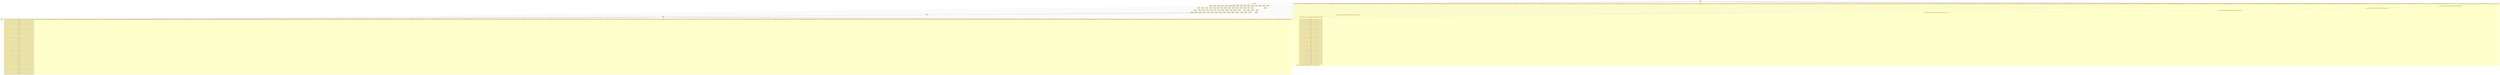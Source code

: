 digraph{node[shape=none margin=0 style=filled colorscheme=ylorrd9 fillcolor=2];compound=true;splines=line;subgraph clusterdummy0_0{style=invis;subgraph clusterdummy0_1{style=invis;subgraph clusterdummy0_2{style=invis;subgraph cluster0{style=dashed;colorscheme=ylorrd9;bgcolor=1;edge[arrowhead=empty];label=epoch_0;388[label=<<table border="0" cellborder="0" cellspacing="0"><tr><td>0:0 merged_barr</td></tr><hr/><tr><td> </td></tr></table>>];}}}}subgraph clusterdummy1_0{style=invis;subgraph clusterdummy1_1{style=invis;subgraph clusterdummy1_2{style=invis;subgraph cluster1{style=dashed;colorscheme=ylorrd9;bgcolor=1;edge[arrowhead=empty];label=epoch_1;1[label=<<table border="0" cellborder="0" cellspacing="0"><tr><td>0:1 recv</td></tr><hr/><tr><td> 1:1 1:2 1:3 15:3 15:2 15:1 14:3 2:1 2:2 2:3 14:2 14:1 13:3 3:1 3:2 3:3 13:2 13:1 12:3 12:2 4:1 4:2 4:3 12:1 11:3 11:2 11:1 5:1 5:2 5:3 10:3 10:2 10:1 6:1 6:2 6:3 9:3 9:2 9:1 7:1 7:2 7:3 8:3 8:2 8:1 </td></tr></table>>];2[label=<<table border="0" cellborder="0" cellspacing="0"><tr><td>0:2 recv</td></tr><hr/><tr><td> 1:1 1:2 1:3 15:3 15:2 15:1 14:3 2:1 2:2 2:3 14:2 14:1 13:3 3:1 3:2 3:3 13:2 13:1 12:3 12:2 4:1 4:2 4:3 12:1 11:3 11:2 11:1 5:1 5:2 5:3 10:3 10:2 10:1 6:1 6:2 6:3 9:3 9:2 9:1 7:1 7:2 7:3 8:3 8:2 8:1 </td></tr></table>>];1->2;3[label=<<table border="0" cellborder="0" cellspacing="0"><tr><td>0:3 recv</td></tr><hr/><tr><td> 1:1 1:2 1:3 15:3 15:2 15:1 14:3 2:1 2:2 2:3 14:2 14:1 13:3 3:1 3:2 3:3 13:2 13:1 12:3 12:2 4:1 4:2 4:3 12:1 11:3 11:2 11:1 5:1 5:2 5:3 10:3 10:2 10:1 6:1 6:2 6:3 9:3 9:2 9:1 7:1 7:2 7:3 8:3 8:2 8:1 </td></tr></table>>];2->3;4[label=<<table border="0" cellborder="0" cellspacing="0"><tr><td>0:4 recv</td></tr><hr/><tr><td> 1:1 1:2 1:3 15:3 15:2 15:1 14:3 2:1 2:2 2:3 14:2 14:1 13:3 3:1 3:2 3:3 13:2 13:1 12:3 12:2 4:1 4:2 4:3 12:1 11:3 11:2 11:1 5:1 5:2 5:3 10:3 10:2 10:1 6:1 6:2 6:3 9:3 9:2 9:1 7:1 7:2 7:3 8:3 8:2 8:1 </td></tr></table>>];3->4;5[label=<<table border="0" cellborder="0" cellspacing="0"><tr><td>0:5 recv</td></tr><hr/><tr><td> 1:1 1:2 1:3 15:3 15:2 15:1 14:3 2:1 2:2 2:3 14:2 14:1 13:3 3:1 3:2 3:3 13:2 13:1 12:3 12:2 4:1 4:2 4:3 12:1 11:3 11:2 11:1 5:1 5:2 5:3 10:3 10:2 10:1 6:1 6:2 6:3 9:3 9:2 9:1 7:1 7:2 7:3 8:3 8:2 8:1 </td></tr></table>>];4->5;6[label=<<table border="0" cellborder="0" cellspacing="0"><tr><td>0:6 recv</td></tr><hr/><tr><td> 1:1 1:2 1:3 15:3 15:2 15:1 14:3 2:1 2:2 2:3 14:2 14:1 13:3 3:1 3:2 3:3 13:2 13:1 12:3 12:2 4:1 4:2 4:3 12:1 11:3 11:2 11:1 5:1 5:2 5:3 10:3 10:2 10:1 6:1 6:2 6:3 9:3 9:2 9:1 7:1 7:2 7:3 8:3 8:2 8:1 </td></tr></table>>];5->6;7[label=<<table border="0" cellborder="0" cellspacing="0"><tr><td>0:7 recv</td></tr><hr/><tr><td> 1:1 1:2 1:3 15:3 15:2 15:1 14:3 2:1 2:2 2:3 14:2 14:1 13:3 3:1 3:2 3:3 13:2 13:1 12:3 12:2 4:1 4:2 4:3 12:1 11:3 11:2 11:1 5:1 5:2 5:3 10:3 10:2 10:1 6:1 6:2 6:3 9:3 9:2 9:1 7:1 7:2 7:3 8:3 8:2 8:1 </td></tr></table>>];6->7;8[label=<<table border="0" cellborder="0" cellspacing="0"><tr><td>0:8 recv</td></tr><hr/><tr><td> 1:1 1:2 1:3 15:3 15:2 15:1 14:3 2:1 2:2 2:3 14:2 14:1 13:3 3:1 3:2 3:3 13:2 13:1 12:3 12:2 4:1 4:2 4:3 12:1 11:3 11:2 11:1 5:1 5:2 5:3 10:3 10:2 10:1 6:1 6:2 6:3 9:3 9:2 9:1 7:1 7:2 7:3 8:3 8:2 8:1 </td></tr></table>>];7->8;9[label=<<table border="0" cellborder="0" cellspacing="0"><tr><td>0:9 recv</td></tr><hr/><tr><td> 1:1 1:2 1:3 15:3 15:2 15:1 14:3 2:1 2:2 2:3 14:2 14:1 13:3 3:1 3:2 3:3 13:2 13:1 12:3 12:2 4:1 4:2 4:3 12:1 11:3 11:2 11:1 5:1 5:2 5:3 10:3 10:2 10:1 6:1 6:2 6:3 9:3 9:2 9:1 7:1 7:2 7:3 8:3 8:2 8:1 </td></tr></table>>];8->9;10[label=<<table border="0" cellborder="0" cellspacing="0"><tr><td>0:10 recv</td></tr><hr/><tr><td> 1:1 1:2 1:3 15:3 15:2 15:1 14:3 2:1 2:2 2:3 14:2 14:1 13:3 3:1 3:2 3:3 13:2 13:1 12:3 12:2 4:1 4:2 4:3 12:1 11:3 11:2 11:1 5:1 5:2 5:3 10:3 10:2 10:1 6:1 6:2 6:3 9:3 9:2 9:1 7:1 7:2 7:3 8:3 8:2 8:1 </td></tr></table>>];9->10;11[label=<<table border="0" cellborder="0" cellspacing="0"><tr><td>0:11 recv</td></tr><hr/><tr><td> 1:1 1:2 1:3 15:3 15:2 15:1 14:3 2:1 2:2 2:3 14:2 14:1 13:3 3:1 3:2 3:3 13:2 13:1 12:3 12:2 4:1 4:2 4:3 12:1 11:3 11:2 11:1 5:1 5:2 5:3 10:3 10:2 10:1 6:1 6:2 6:3 9:3 9:2 9:1 7:1 7:2 7:3 8:3 8:2 8:1 </td></tr></table>>];10->11;12[label=<<table border="0" cellborder="0" cellspacing="0"><tr><td>0:12 recv</td></tr><hr/><tr><td> 1:1 1:2 1:3 15:3 15:2 15:1 14:3 2:1 2:2 2:3 14:2 14:1 13:3 3:1 3:2 3:3 13:2 13:1 12:3 12:2 4:1 4:2 4:3 12:1 11:3 11:2 11:1 5:1 5:2 5:3 10:3 10:2 10:1 6:1 6:2 6:3 9:3 9:2 9:1 7:1 7:2 7:3 8:3 8:2 8:1 </td></tr></table>>];11->12;13[label=<<table border="0" cellborder="0" cellspacing="0"><tr><td>0:13 recv</td></tr><hr/><tr><td> 1:1 1:2 1:3 15:3 15:2 15:1 14:3 2:1 2:2 2:3 14:2 14:1 13:3 3:1 3:2 3:3 13:2 13:1 12:3 12:2 4:1 4:2 4:3 12:1 11:3 11:2 11:1 5:1 5:2 5:3 10:3 10:2 10:1 6:1 6:2 6:3 9:3 9:2 9:1 7:1 7:2 7:3 8:3 8:2 8:1 </td></tr></table>>];12->13;14[label=<<table border="0" cellborder="0" cellspacing="0"><tr><td>0:14 recv</td></tr><hr/><tr><td> 1:1 1:2 1:3 15:3 15:2 15:1 14:3 2:1 2:2 2:3 14:2 14:1 13:3 3:1 3:2 3:3 13:2 13:1 12:3 12:2 4:1 4:2 4:3 12:1 11:3 11:2 11:1 5:1 5:2 5:3 10:3 10:2 10:1 6:1 6:2 6:3 9:3 9:2 9:1 7:1 7:2 7:3 8:3 8:2 8:1 </td></tr></table>>];13->14;15[label=<<table border="0" cellborder="0" cellspacing="0"><tr><td>0:15 recv</td></tr><hr/><tr><td> 1:1 1:2 1:3 15:3 15:2 15:1 14:3 2:1 2:2 2:3 14:2 14:1 13:3 3:1 3:2 3:3 13:2 13:1 12:3 12:2 4:1 4:2 4:3 12:1 11:3 11:2 11:1 5:1 5:2 5:3 10:3 10:2 10:1 6:1 6:2 6:3 9:3 9:2 9:1 7:1 7:2 7:3 8:3 8:2 8:1 </td></tr></table>>];14->15;16[label=<<table border="0" cellborder="0" cellspacing="0"><tr><td>0:16 recv</td></tr><hr/><tr><td> 1:1 1:2 1:3 15:3 15:2 15:1 14:3 2:1 2:2 2:3 14:2 14:1 13:3 3:1 3:2 3:3 13:2 13:1 12:3 12:2 4:1 4:2 4:3 12:1 11:3 11:2 11:1 5:1 5:2 5:3 10:3 10:2 10:1 6:1 6:2 6:3 9:3 9:2 9:1 7:1 7:2 7:3 8:3 8:2 8:1 </td></tr></table>>];15->16;17[label=<<table border="0" cellborder="0" cellspacing="0"><tr><td>0:17 recv</td></tr><hr/><tr><td> 1:1 1:2 1:3 15:3 15:2 15:1 14:3 2:1 2:2 2:3 14:2 14:1 13:3 3:1 3:2 3:3 13:2 13:1 12:3 12:2 4:1 4:2 4:3 12:1 11:3 11:2 11:1 5:1 5:2 5:3 10:3 10:2 10:1 6:1 6:2 6:3 9:3 9:2 9:1 7:1 7:2 7:3 8:3 8:2 8:1 </td></tr></table>>];16->17;18[label=<<table border="0" cellborder="0" cellspacing="0"><tr><td>0:18 recv</td></tr><hr/><tr><td> 1:1 1:2 1:3 15:3 15:2 15:1 14:3 2:1 2:2 2:3 14:2 14:1 13:3 3:1 3:2 3:3 13:2 13:1 12:3 12:2 4:1 4:2 4:3 12:1 11:3 11:2 11:1 5:1 5:2 5:3 10:3 10:2 10:1 6:1 6:2 6:3 9:3 9:2 9:1 7:1 7:2 7:3 8:3 8:2 8:1 </td></tr></table>>];17->18;19[label=<<table border="0" cellborder="0" cellspacing="0"><tr><td>0:19 recv</td></tr><hr/><tr><td> 1:1 1:2 1:3 15:3 15:2 15:1 14:3 2:1 2:2 2:3 14:2 14:1 13:3 3:1 3:2 3:3 13:2 13:1 12:3 12:2 4:1 4:2 4:3 12:1 11:3 11:2 11:1 5:1 5:2 5:3 10:3 10:2 10:1 6:1 6:2 6:3 9:3 9:2 9:1 7:1 7:2 7:3 8:3 8:2 8:1 </td></tr></table>>];18->19;20[label=<<table border="0" cellborder="0" cellspacing="0"><tr><td>0:20 recv</td></tr><hr/><tr><td> 1:1 1:2 1:3 15:3 15:2 15:1 14:3 2:1 2:2 2:3 14:2 14:1 13:3 3:1 3:2 3:3 13:2 13:1 12:3 12:2 4:1 4:2 4:3 12:1 11:3 11:2 11:1 5:1 5:2 5:3 10:3 10:2 10:1 6:1 6:2 6:3 9:3 9:2 9:1 7:1 7:2 7:3 8:3 8:2 8:1 </td></tr></table>>];19->20;21[label=<<table border="0" cellborder="0" cellspacing="0"><tr><td>0:21 recv</td></tr><hr/><tr><td> 1:1 1:2 1:3 15:3 15:2 15:1 14:3 2:1 2:2 2:3 14:2 14:1 13:3 3:1 3:2 3:3 13:2 13:1 12:3 12:2 4:1 4:2 4:3 12:1 11:3 11:2 11:1 5:1 5:2 5:3 10:3 10:2 10:1 6:1 6:2 6:3 9:3 9:2 9:1 7:1 7:2 7:3 8:3 8:2 8:1 </td></tr></table>>];20->21;22[label=<<table border="0" cellborder="0" cellspacing="0"><tr><td>0:22 recv</td></tr><hr/><tr><td> 1:1 1:2 1:3 15:3 15:2 15:1 14:3 2:1 2:2 2:3 14:2 14:1 13:3 3:1 3:2 3:3 13:2 13:1 12:3 12:2 4:1 4:2 4:3 12:1 11:3 11:2 11:1 5:1 5:2 5:3 10:3 10:2 10:1 6:1 6:2 6:3 9:3 9:2 9:1 7:1 7:2 7:3 8:3 8:2 8:1 </td></tr></table>>];21->22;23[label=<<table border="0" cellborder="0" cellspacing="0"><tr><td>0:23 recv</td></tr><hr/><tr><td> 1:1 1:2 1:3 15:3 15:2 15:1 14:3 2:1 2:2 2:3 14:2 14:1 13:3 3:1 3:2 3:3 13:2 13:1 12:3 12:2 4:1 4:2 4:3 12:1 11:3 11:2 11:1 5:1 5:2 5:3 10:3 10:2 10:1 6:1 6:2 6:3 9:3 9:2 9:1 7:1 7:2 7:3 8:3 8:2 8:1 </td></tr></table>>];22->23;24[label=<<table border="0" cellborder="0" cellspacing="0"><tr><td>0:24 recv</td></tr><hr/><tr><td> 1:1 1:2 1:3 15:3 15:2 15:1 14:3 2:1 2:2 2:3 14:2 14:1 13:3 3:1 3:2 3:3 13:2 13:1 12:3 12:2 4:1 4:2 4:3 12:1 11:3 11:2 11:1 5:1 5:2 5:3 10:3 10:2 10:1 6:1 6:2 6:3 9:3 9:2 9:1 7:1 7:2 7:3 8:3 8:2 8:1 </td></tr></table>>];23->24;25[label=<<table border="0" cellborder="0" cellspacing="0"><tr><td>0:25 recv</td></tr><hr/><tr><td> 1:1 1:2 1:3 15:3 15:2 15:1 14:3 2:1 2:2 2:3 14:2 14:1 13:3 3:1 3:2 3:3 13:2 13:1 12:3 12:2 4:1 4:2 4:3 12:1 11:3 11:2 11:1 5:1 5:2 5:3 10:3 10:2 10:1 6:1 6:2 6:3 9:3 9:2 9:1 7:1 7:2 7:3 8:3 8:2 8:1 </td></tr></table>>];24->25;26[label=<<table border="0" cellborder="0" cellspacing="0"><tr><td>0:26 recv</td></tr><hr/><tr><td> 1:1 1:2 1:3 15:3 15:2 15:1 14:3 2:1 2:2 2:3 14:2 14:1 13:3 3:1 3:2 3:3 13:2 13:1 12:3 12:2 4:1 4:2 4:3 12:1 11:3 11:2 11:1 5:1 5:2 5:3 10:3 10:2 10:1 6:1 6:2 6:3 9:3 9:2 9:1 7:1 7:2 7:3 8:3 8:2 8:1 </td></tr></table>>];25->26;27[label=<<table border="0" cellborder="0" cellspacing="0"><tr><td>0:27 recv</td></tr><hr/><tr><td> 1:1 1:2 1:3 15:3 15:2 15:1 14:3 2:1 2:2 2:3 14:2 14:1 13:3 3:1 3:2 3:3 13:2 13:1 12:3 12:2 4:1 4:2 4:3 12:1 11:3 11:2 11:1 5:1 5:2 5:3 10:3 10:2 10:1 6:1 6:2 6:3 9:3 9:2 9:1 7:1 7:2 7:3 8:3 8:2 8:1 </td></tr></table>>];26->27;28[label=<<table border="0" cellborder="0" cellspacing="0"><tr><td>0:28 recv</td></tr><hr/><tr><td> 1:1 1:2 1:3 15:3 15:2 15:1 14:3 2:1 2:2 2:3 14:2 14:1 13:3 3:1 3:2 3:3 13:2 13:1 12:3 12:2 4:1 4:2 4:3 12:1 11:3 11:2 11:1 5:1 5:2 5:3 10:3 10:2 10:1 6:1 6:2 6:3 9:3 9:2 9:1 7:1 7:2 7:3 8:3 8:2 8:1 </td></tr></table>>];27->28;29[label=<<table border="0" cellborder="0" cellspacing="0"><tr><td>0:29 recv</td></tr><hr/><tr><td> 1:1 1:2 1:3 15:3 15:2 15:1 14:3 2:1 2:2 2:3 14:2 14:1 13:3 3:1 3:2 3:3 13:2 13:1 12:3 12:2 4:1 4:2 4:3 12:1 11:3 11:2 11:1 5:1 5:2 5:3 10:3 10:2 10:1 6:1 6:2 6:3 9:3 9:2 9:1 7:1 7:2 7:3 8:3 8:2 8:1 </td></tr></table>>];28->29;30[label=<<table border="0" cellborder="0" cellspacing="0"><tr><td>0:30 recv</td></tr><hr/><tr><td> 1:1 1:2 1:3 15:3 15:2 15:1 14:3 2:1 2:2 2:3 14:2 14:1 13:3 3:1 3:2 3:3 13:2 13:1 12:3 12:2 4:1 4:2 4:3 12:1 11:3 11:2 11:1 5:1 5:2 5:3 10:3 10:2 10:1 6:1 6:2 6:3 9:3 9:2 9:1 7:1 7:2 7:3 8:3 8:2 8:1 </td></tr></table>>];29->30;31[label=<<table border="0" cellborder="0" cellspacing="0"><tr><td>0:31 recv</td></tr><hr/><tr><td> 1:1 1:2 1:3 15:3 15:2 15:1 14:3 2:1 2:2 2:3 14:2 14:1 13:3 3:1 3:2 3:3 13:2 13:1 12:3 12:2 4:1 4:2 4:3 12:1 11:3 11:2 11:1 5:1 5:2 5:3 10:3 10:2 10:1 6:1 6:2 6:3 9:3 9:2 9:1 7:1 7:2 7:3 8:3 8:2 8:1 </td></tr></table>>];30->31;32[label=<<table border="0" cellborder="0" cellspacing="0"><tr><td>0:32 recv</td></tr><hr/><tr><td> 1:1 1:2 1:3 15:3 15:2 15:1 14:3 2:1 2:2 2:3 14:2 14:1 13:3 3:1 3:2 3:3 13:2 13:1 12:3 12:2 4:1 4:2 4:3 12:1 11:3 11:2 11:1 5:1 5:2 5:3 10:3 10:2 10:1 6:1 6:2 6:3 9:3 9:2 9:1 7:1 7:2 7:3 8:3 8:2 8:1 </td></tr></table>>];31->32;33[label=<<table border="0" cellborder="0" cellspacing="0"><tr><td>0:33 recv</td></tr><hr/><tr><td> 1:1 1:2 1:3 15:3 15:2 15:1 14:3 2:1 2:2 2:3 14:2 14:1 13:3 3:1 3:2 3:3 13:2 13:1 12:3 12:2 4:1 4:2 4:3 12:1 11:3 11:2 11:1 5:1 5:2 5:3 10:3 10:2 10:1 6:1 6:2 6:3 9:3 9:2 9:1 7:1 7:2 7:3 8:3 8:2 8:1 </td></tr></table>>];32->33;34[label=<<table border="0" cellborder="0" cellspacing="0"><tr><td>0:34 recv</td></tr><hr/><tr><td> 1:1 1:2 1:3 15:3 15:2 15:1 14:3 2:1 2:2 2:3 14:2 14:1 13:3 3:1 3:2 3:3 13:2 13:1 12:3 12:2 4:1 4:2 4:3 12:1 11:3 11:2 11:1 5:1 5:2 5:3 10:3 10:2 10:1 6:1 6:2 6:3 9:3 9:2 9:1 7:1 7:2 7:3 8:3 8:2 8:1 </td></tr></table>>];33->34;35[label=<<table border="0" cellborder="0" cellspacing="0"><tr><td>0:35 recv</td></tr><hr/><tr><td> 1:1 1:2 1:3 15:3 15:2 15:1 14:3 2:1 2:2 2:3 14:2 14:1 13:3 3:1 3:2 3:3 13:2 13:1 12:3 12:2 4:1 4:2 4:3 12:1 11:3 11:2 11:1 5:1 5:2 5:3 10:3 10:2 10:1 6:1 6:2 6:3 9:3 9:2 9:1 7:1 7:2 7:3 8:3 8:2 8:1 </td></tr></table>>];34->35;36[label=<<table border="0" cellborder="0" cellspacing="0"><tr><td>0:36 recv</td></tr><hr/><tr><td> 1:1 1:2 1:3 15:3 15:2 15:1 14:3 2:1 2:2 2:3 14:2 14:1 13:3 3:1 3:2 3:3 13:2 13:1 12:3 12:2 4:1 4:2 4:3 12:1 11:3 11:2 11:1 5:1 5:2 5:3 10:3 10:2 10:1 6:1 6:2 6:3 9:3 9:2 9:1 7:1 7:2 7:3 8:3 8:2 8:1 </td></tr></table>>];35->36;37[label=<<table border="0" cellborder="0" cellspacing="0"><tr><td>0:37 recv</td></tr><hr/><tr><td> 1:1 1:2 1:3 15:3 15:2 15:1 14:3 2:1 2:2 2:3 14:2 14:1 13:3 3:1 3:2 3:3 13:2 13:1 12:3 12:2 4:1 4:2 4:3 12:1 11:3 11:2 11:1 5:1 5:2 5:3 10:3 10:2 10:1 6:1 6:2 6:3 9:3 9:2 9:1 7:1 7:2 7:3 8:3 8:2 8:1 </td></tr></table>>];36->37;38[label=<<table border="0" cellborder="0" cellspacing="0"><tr><td>0:38 recv</td></tr><hr/><tr><td> 1:1 1:2 1:3 15:3 15:2 15:1 14:3 2:1 2:2 2:3 14:2 14:1 13:3 3:1 3:2 3:3 13:2 13:1 12:3 12:2 4:1 4:2 4:3 12:1 11:3 11:2 11:1 5:1 5:2 5:3 10:3 10:2 10:1 6:1 6:2 6:3 9:3 9:2 9:1 7:1 7:2 7:3 8:3 8:2 8:1 </td></tr></table>>];37->38;39[label=<<table border="0" cellborder="0" cellspacing="0"><tr><td>0:39 recv</td></tr><hr/><tr><td> 1:1 1:2 1:3 15:3 15:2 15:1 14:3 2:1 2:2 2:3 14:2 14:1 13:3 3:1 3:2 3:3 13:2 13:1 12:3 12:2 4:1 4:2 4:3 12:1 11:3 11:2 11:1 5:1 5:2 5:3 10:3 10:2 10:1 6:1 6:2 6:3 9:3 9:2 9:1 7:1 7:2 7:3 8:3 8:2 8:1 </td></tr></table>>];38->39;40[label=<<table border="0" cellborder="0" cellspacing="0"><tr><td>0:40 recv</td></tr><hr/><tr><td> 1:1 1:2 1:3 15:3 15:2 15:1 14:3 2:1 2:2 2:3 14:2 14:1 13:3 3:1 3:2 3:3 13:2 13:1 12:3 12:2 4:1 4:2 4:3 12:1 11:3 11:2 11:1 5:1 5:2 5:3 10:3 10:2 10:1 6:1 6:2 6:3 9:3 9:2 9:1 7:1 7:2 7:3 8:3 8:2 8:1 </td></tr></table>>];39->40;41[label=<<table border="0" cellborder="0" cellspacing="0"><tr><td>0:41 recv</td></tr><hr/><tr><td> 1:1 1:2 1:3 15:3 15:2 15:1 14:3 2:1 2:2 2:3 14:2 14:1 13:3 3:1 3:2 3:3 13:2 13:1 12:3 12:2 4:1 4:2 4:3 12:1 11:3 11:2 11:1 5:1 5:2 5:3 10:3 10:2 10:1 6:1 6:2 6:3 9:3 9:2 9:1 7:1 7:2 7:3 8:3 8:2 8:1 </td></tr></table>>];40->41;42[label=<<table border="0" cellborder="0" cellspacing="0"><tr><td>0:42 recv</td></tr><hr/><tr><td> 1:1 1:2 1:3 15:3 15:2 15:1 14:3 2:1 2:2 2:3 14:2 14:1 13:3 3:1 3:2 3:3 13:2 13:1 12:3 12:2 4:1 4:2 4:3 12:1 11:3 11:2 11:1 5:1 5:2 5:3 10:3 10:2 10:1 6:1 6:2 6:3 9:3 9:2 9:1 7:1 7:2 7:3 8:3 8:2 8:1 </td></tr></table>>];41->42;43[label=<<table border="0" cellborder="0" cellspacing="0"><tr><td>0:43 recv</td></tr><hr/><tr><td> 1:1 1:2 1:3 15:3 15:2 15:1 14:3 2:1 2:2 2:3 14:2 14:1 13:3 3:1 3:2 3:3 13:2 13:1 12:3 12:2 4:1 4:2 4:3 12:1 11:3 11:2 11:1 5:1 5:2 5:3 10:3 10:2 10:1 6:1 6:2 6:3 9:3 9:2 9:1 7:1 7:2 7:3 8:3 8:2 8:1 </td></tr></table>>];42->43;44[label=<<table border="0" cellborder="0" cellspacing="0"><tr><td>0:44 recv</td></tr><hr/><tr><td> 1:1 1:2 1:3 15:3 15:2 15:1 14:3 2:1 2:2 2:3 14:2 14:1 13:3 3:1 3:2 3:3 13:2 13:1 12:3 12:2 4:1 4:2 4:3 12:1 11:3 11:2 11:1 5:1 5:2 5:3 10:3 10:2 10:1 6:1 6:2 6:3 9:3 9:2 9:1 7:1 7:2 7:3 8:3 8:2 8:1 </td></tr></table>>];43->44;45[label=<<table border="0" cellborder="0" cellspacing="0"><tr><td>0:45 recv</td></tr><hr/><tr><td> 1:1 1:2 1:3 15:3 15:2 15:1 14:3 2:1 2:2 2:3 14:2 14:1 13:3 3:1 3:2 3:3 13:2 13:1 12:3 12:2 4:1 4:2 4:3 12:1 11:3 11:2 11:1 5:1 5:2 5:3 10:3 10:2 10:1 6:1 6:2 6:3 9:3 9:2 9:1 7:1 7:2 7:3 8:3 8:2 8:1 </td></tr></table>>];44->45;104[label=<<table border="0" cellborder="0" cellspacing="0"><tr><td>1:1 send</td></tr><hr/><tr><td> 0:1 0:2 0:3 0:4 0:5 0:6 0:7 0:8 0:9 0:10 0:11 0:12 0:13 0:14 0:15 0:16 0:17 0:18 0:19 0:20 0:21 0:22 0:23 0:24 0:25 0:26 0:27 0:28 0:29 0:30 0:31 0:32 0:33 0:34 0:35 0:36 0:37 0:38 0:39 0:40 0:41 0:42 0:43 0:44 0:45 </td></tr></table>>];105[label=<<table border="0" cellborder="0" cellspacing="0"><tr><td>1:2 send</td></tr><hr/><tr><td> 0:1 0:2 0:3 0:4 0:5 0:6 0:7 0:8 0:9 0:10 0:11 0:12 0:13 0:14 0:15 0:16 0:17 0:18 0:19 0:20 0:21 0:22 0:23 0:24 0:25 0:26 0:27 0:28 0:29 0:30 0:31 0:32 0:33 0:34 0:35 0:36 0:37 0:38 0:39 0:40 0:41 0:42 0:43 0:44 0:45 </td></tr></table>>];106[label=<<table border="0" cellborder="0" cellspacing="0"><tr><td>1:3 send</td></tr><hr/><tr><td> 0:1 0:2 0:3 0:4 0:5 0:6 0:7 0:8 0:9 0:10 0:11 0:12 0:13 0:14 0:15 0:16 0:17 0:18 0:19 0:20 0:21 0:22 0:23 0:24 0:25 0:26 0:27 0:28 0:29 0:30 0:31 0:32 0:33 0:34 0:35 0:36 0:37 0:38 0:39 0:40 0:41 0:42 0:43 0:44 0:45 </td></tr></table>>];123[label=<<table border="0" cellborder="0" cellspacing="0"><tr><td>2:1 send</td></tr><hr/><tr><td> 0:1 0:2 0:3 0:4 0:5 0:6 0:7 0:8 0:9 0:10 0:11 0:12 0:13 0:14 0:15 0:16 0:17 0:18 0:19 0:20 0:21 0:22 0:23 0:24 0:25 0:26 0:27 0:28 0:29 0:30 0:31 0:32 0:33 0:34 0:35 0:36 0:37 0:38 0:39 0:40 0:41 0:42 0:43 0:44 0:45 </td></tr></table>>];124[label=<<table border="0" cellborder="0" cellspacing="0"><tr><td>2:2 send</td></tr><hr/><tr><td> 0:1 0:2 0:3 0:4 0:5 0:6 0:7 0:8 0:9 0:10 0:11 0:12 0:13 0:14 0:15 0:16 0:17 0:18 0:19 0:20 0:21 0:22 0:23 0:24 0:25 0:26 0:27 0:28 0:29 0:30 0:31 0:32 0:33 0:34 0:35 0:36 0:37 0:38 0:39 0:40 0:41 0:42 0:43 0:44 0:45 </td></tr></table>>];125[label=<<table border="0" cellborder="0" cellspacing="0"><tr><td>2:3 send</td></tr><hr/><tr><td> 0:1 0:2 0:3 0:4 0:5 0:6 0:7 0:8 0:9 0:10 0:11 0:12 0:13 0:14 0:15 0:16 0:17 0:18 0:19 0:20 0:21 0:22 0:23 0:24 0:25 0:26 0:27 0:28 0:29 0:30 0:31 0:32 0:33 0:34 0:35 0:36 0:37 0:38 0:39 0:40 0:41 0:42 0:43 0:44 0:45 </td></tr></table>>];142[label=<<table border="0" cellborder="0" cellspacing="0"><tr><td>3:1 send</td></tr><hr/><tr><td> 0:1 0:2 0:3 0:4 0:5 0:6 0:7 0:8 0:9 0:10 0:11 0:12 0:13 0:14 0:15 0:16 0:17 0:18 0:19 0:20 0:21 0:22 0:23 0:24 0:25 0:26 0:27 0:28 0:29 0:30 0:31 0:32 0:33 0:34 0:35 0:36 0:37 0:38 0:39 0:40 0:41 0:42 0:43 0:44 0:45 </td></tr></table>>];143[label=<<table border="0" cellborder="0" cellspacing="0"><tr><td>3:2 send</td></tr><hr/><tr><td> 0:1 0:2 0:3 0:4 0:5 0:6 0:7 0:8 0:9 0:10 0:11 0:12 0:13 0:14 0:15 0:16 0:17 0:18 0:19 0:20 0:21 0:22 0:23 0:24 0:25 0:26 0:27 0:28 0:29 0:30 0:31 0:32 0:33 0:34 0:35 0:36 0:37 0:38 0:39 0:40 0:41 0:42 0:43 0:44 0:45 </td></tr></table>>];144[label=<<table border="0" cellborder="0" cellspacing="0"><tr><td>3:3 send</td></tr><hr/><tr><td> 0:1 0:2 0:3 0:4 0:5 0:6 0:7 0:8 0:9 0:10 0:11 0:12 0:13 0:14 0:15 0:16 0:17 0:18 0:19 0:20 0:21 0:22 0:23 0:24 0:25 0:26 0:27 0:28 0:29 0:30 0:31 0:32 0:33 0:34 0:35 0:36 0:37 0:38 0:39 0:40 0:41 0:42 0:43 0:44 0:45 </td></tr></table>>];161[label=<<table border="0" cellborder="0" cellspacing="0"><tr><td>4:1 send</td></tr><hr/><tr><td> 0:1 0:2 0:3 0:4 0:5 0:6 0:7 0:8 0:9 0:10 0:11 0:12 0:13 0:14 0:15 0:16 0:17 0:18 0:19 0:20 0:21 0:22 0:23 0:24 0:25 0:26 0:27 0:28 0:29 0:30 0:31 0:32 0:33 0:34 0:35 0:36 0:37 0:38 0:39 0:40 0:41 0:42 0:43 0:44 0:45 </td></tr></table>>];162[label=<<table border="0" cellborder="0" cellspacing="0"><tr><td>4:2 send</td></tr><hr/><tr><td> 0:1 0:2 0:3 0:4 0:5 0:6 0:7 0:8 0:9 0:10 0:11 0:12 0:13 0:14 0:15 0:16 0:17 0:18 0:19 0:20 0:21 0:22 0:23 0:24 0:25 0:26 0:27 0:28 0:29 0:30 0:31 0:32 0:33 0:34 0:35 0:36 0:37 0:38 0:39 0:40 0:41 0:42 0:43 0:44 0:45 </td></tr></table>>];163[label=<<table border="0" cellborder="0" cellspacing="0"><tr><td>4:3 send</td></tr><hr/><tr><td> 0:1 0:2 0:3 0:4 0:5 0:6 0:7 0:8 0:9 0:10 0:11 0:12 0:13 0:14 0:15 0:16 0:17 0:18 0:19 0:20 0:21 0:22 0:23 0:24 0:25 0:26 0:27 0:28 0:29 0:30 0:31 0:32 0:33 0:34 0:35 0:36 0:37 0:38 0:39 0:40 0:41 0:42 0:43 0:44 0:45 </td></tr></table>>];180[label=<<table border="0" cellborder="0" cellspacing="0"><tr><td>5:1 send</td></tr><hr/><tr><td> 0:1 0:2 0:3 0:4 0:5 0:6 0:7 0:8 0:9 0:10 0:11 0:12 0:13 0:14 0:15 0:16 0:17 0:18 0:19 0:20 0:21 0:22 0:23 0:24 0:25 0:26 0:27 0:28 0:29 0:30 0:31 0:32 0:33 0:34 0:35 0:36 0:37 0:38 0:39 0:40 0:41 0:42 0:43 0:44 0:45 </td></tr></table>>];181[label=<<table border="0" cellborder="0" cellspacing="0"><tr><td>5:2 send</td></tr><hr/><tr><td> 0:1 0:2 0:3 0:4 0:5 0:6 0:7 0:8 0:9 0:10 0:11 0:12 0:13 0:14 0:15 0:16 0:17 0:18 0:19 0:20 0:21 0:22 0:23 0:24 0:25 0:26 0:27 0:28 0:29 0:30 0:31 0:32 0:33 0:34 0:35 0:36 0:37 0:38 0:39 0:40 0:41 0:42 0:43 0:44 0:45 </td></tr></table>>];182[label=<<table border="0" cellborder="0" cellspacing="0"><tr><td>5:3 send</td></tr><hr/><tr><td> 0:1 0:2 0:3 0:4 0:5 0:6 0:7 0:8 0:9 0:10 0:11 0:12 0:13 0:14 0:15 0:16 0:17 0:18 0:19 0:20 0:21 0:22 0:23 0:24 0:25 0:26 0:27 0:28 0:29 0:30 0:31 0:32 0:33 0:34 0:35 0:36 0:37 0:38 0:39 0:40 0:41 0:42 0:43 0:44 0:45 </td></tr></table>>];199[label=<<table border="0" cellborder="0" cellspacing="0"><tr><td>6:1 send</td></tr><hr/><tr><td> 0:1 0:2 0:3 0:4 0:5 0:6 0:7 0:8 0:9 0:10 0:11 0:12 0:13 0:14 0:15 0:16 0:17 0:18 0:19 0:20 0:21 0:22 0:23 0:24 0:25 0:26 0:27 0:28 0:29 0:30 0:31 0:32 0:33 0:34 0:35 0:36 0:37 0:38 0:39 0:40 0:41 0:42 0:43 0:44 0:45 </td></tr></table>>];200[label=<<table border="0" cellborder="0" cellspacing="0"><tr><td>6:2 send</td></tr><hr/><tr><td> 0:1 0:2 0:3 0:4 0:5 0:6 0:7 0:8 0:9 0:10 0:11 0:12 0:13 0:14 0:15 0:16 0:17 0:18 0:19 0:20 0:21 0:22 0:23 0:24 0:25 0:26 0:27 0:28 0:29 0:30 0:31 0:32 0:33 0:34 0:35 0:36 0:37 0:38 0:39 0:40 0:41 0:42 0:43 0:44 0:45 </td></tr></table>>];201[label=<<table border="0" cellborder="0" cellspacing="0"><tr><td>6:3 send</td></tr><hr/><tr><td> 0:1 0:2 0:3 0:4 0:5 0:6 0:7 0:8 0:9 0:10 0:11 0:12 0:13 0:14 0:15 0:16 0:17 0:18 0:19 0:20 0:21 0:22 0:23 0:24 0:25 0:26 0:27 0:28 0:29 0:30 0:31 0:32 0:33 0:34 0:35 0:36 0:37 0:38 0:39 0:40 0:41 0:42 0:43 0:44 0:45 </td></tr></table>>];218[label=<<table border="0" cellborder="0" cellspacing="0"><tr><td>7:1 send</td></tr><hr/><tr><td> 0:1 0:2 0:3 0:4 0:5 0:6 0:7 0:8 0:9 0:10 0:11 0:12 0:13 0:14 0:15 0:16 0:17 0:18 0:19 0:20 0:21 0:22 0:23 0:24 0:25 0:26 0:27 0:28 0:29 0:30 0:31 0:32 0:33 0:34 0:35 0:36 0:37 0:38 0:39 0:40 0:41 0:42 0:43 0:44 0:45 </td></tr></table>>];219[label=<<table border="0" cellborder="0" cellspacing="0"><tr><td>7:2 send</td></tr><hr/><tr><td> 0:1 0:2 0:3 0:4 0:5 0:6 0:7 0:8 0:9 0:10 0:11 0:12 0:13 0:14 0:15 0:16 0:17 0:18 0:19 0:20 0:21 0:22 0:23 0:24 0:25 0:26 0:27 0:28 0:29 0:30 0:31 0:32 0:33 0:34 0:35 0:36 0:37 0:38 0:39 0:40 0:41 0:42 0:43 0:44 0:45 </td></tr></table>>];220[label=<<table border="0" cellborder="0" cellspacing="0"><tr><td>7:3 send</td></tr><hr/><tr><td> 0:1 0:2 0:3 0:4 0:5 0:6 0:7 0:8 0:9 0:10 0:11 0:12 0:13 0:14 0:15 0:16 0:17 0:18 0:19 0:20 0:21 0:22 0:23 0:24 0:25 0:26 0:27 0:28 0:29 0:30 0:31 0:32 0:33 0:34 0:35 0:36 0:37 0:38 0:39 0:40 0:41 0:42 0:43 0:44 0:45 </td></tr></table>>];237[label=<<table border="0" cellborder="0" cellspacing="0"><tr><td>8:1 send</td></tr><hr/><tr><td> 0:1 0:2 0:3 0:4 0:5 0:6 0:7 0:8 0:9 0:10 0:11 0:12 0:13 0:14 0:15 0:16 0:17 0:18 0:19 0:20 0:21 0:22 0:23 0:24 0:25 0:26 0:27 0:28 0:29 0:30 0:31 0:32 0:33 0:34 0:35 0:36 0:37 0:38 0:39 0:40 0:41 0:42 0:43 0:44 0:45 </td></tr></table>>];238[label=<<table border="0" cellborder="0" cellspacing="0"><tr><td>8:2 send</td></tr><hr/><tr><td> 0:1 0:2 0:3 0:4 0:5 0:6 0:7 0:8 0:9 0:10 0:11 0:12 0:13 0:14 0:15 0:16 0:17 0:18 0:19 0:20 0:21 0:22 0:23 0:24 0:25 0:26 0:27 0:28 0:29 0:30 0:31 0:32 0:33 0:34 0:35 0:36 0:37 0:38 0:39 0:40 0:41 0:42 0:43 0:44 0:45 </td></tr></table>>];239[label=<<table border="0" cellborder="0" cellspacing="0"><tr><td>8:3 send</td></tr><hr/><tr><td> 0:1 0:2 0:3 0:4 0:5 0:6 0:7 0:8 0:9 0:10 0:11 0:12 0:13 0:14 0:15 0:16 0:17 0:18 0:19 0:20 0:21 0:22 0:23 0:24 0:25 0:26 0:27 0:28 0:29 0:30 0:31 0:32 0:33 0:34 0:35 0:36 0:37 0:38 0:39 0:40 0:41 0:42 0:43 0:44 0:45 </td></tr></table>>];256[label=<<table border="0" cellborder="0" cellspacing="0"><tr><td>9:1 send</td></tr><hr/><tr><td> 0:1 0:2 0:3 0:4 0:5 0:6 0:7 0:8 0:9 0:10 0:11 0:12 0:13 0:14 0:15 0:16 0:17 0:18 0:19 0:20 0:21 0:22 0:23 0:24 0:25 0:26 0:27 0:28 0:29 0:30 0:31 0:32 0:33 0:34 0:35 0:36 0:37 0:38 0:39 0:40 0:41 0:42 0:43 0:44 0:45 </td></tr></table>>];257[label=<<table border="0" cellborder="0" cellspacing="0"><tr><td>9:2 send</td></tr><hr/><tr><td> 0:1 0:2 0:3 0:4 0:5 0:6 0:7 0:8 0:9 0:10 0:11 0:12 0:13 0:14 0:15 0:16 0:17 0:18 0:19 0:20 0:21 0:22 0:23 0:24 0:25 0:26 0:27 0:28 0:29 0:30 0:31 0:32 0:33 0:34 0:35 0:36 0:37 0:38 0:39 0:40 0:41 0:42 0:43 0:44 0:45 </td></tr></table>>];258[label=<<table border="0" cellborder="0" cellspacing="0"><tr><td>9:3 send</td></tr><hr/><tr><td> 0:1 0:2 0:3 0:4 0:5 0:6 0:7 0:8 0:9 0:10 0:11 0:12 0:13 0:14 0:15 0:16 0:17 0:18 0:19 0:20 0:21 0:22 0:23 0:24 0:25 0:26 0:27 0:28 0:29 0:30 0:31 0:32 0:33 0:34 0:35 0:36 0:37 0:38 0:39 0:40 0:41 0:42 0:43 0:44 0:45 </td></tr></table>>];275[label=<<table border="0" cellborder="0" cellspacing="0"><tr><td>10:1 send</td></tr><hr/><tr><td> 0:1 0:2 0:3 0:4 0:5 0:6 0:7 0:8 0:9 0:10 0:11 0:12 0:13 0:14 0:15 0:16 0:17 0:18 0:19 0:20 0:21 0:22 0:23 0:24 0:25 0:26 0:27 0:28 0:29 0:30 0:31 0:32 0:33 0:34 0:35 0:36 0:37 0:38 0:39 0:40 0:41 0:42 0:43 0:44 0:45 </td></tr></table>>];276[label=<<table border="0" cellborder="0" cellspacing="0"><tr><td>10:2 send</td></tr><hr/><tr><td> 0:1 0:2 0:3 0:4 0:5 0:6 0:7 0:8 0:9 0:10 0:11 0:12 0:13 0:14 0:15 0:16 0:17 0:18 0:19 0:20 0:21 0:22 0:23 0:24 0:25 0:26 0:27 0:28 0:29 0:30 0:31 0:32 0:33 0:34 0:35 0:36 0:37 0:38 0:39 0:40 0:41 0:42 0:43 0:44 0:45 </td></tr></table>>];277[label=<<table border="0" cellborder="0" cellspacing="0"><tr><td>10:3 send</td></tr><hr/><tr><td> 0:1 0:2 0:3 0:4 0:5 0:6 0:7 0:8 0:9 0:10 0:11 0:12 0:13 0:14 0:15 0:16 0:17 0:18 0:19 0:20 0:21 0:22 0:23 0:24 0:25 0:26 0:27 0:28 0:29 0:30 0:31 0:32 0:33 0:34 0:35 0:36 0:37 0:38 0:39 0:40 0:41 0:42 0:43 0:44 0:45 </td></tr></table>>];294[label=<<table border="0" cellborder="0" cellspacing="0"><tr><td>11:1 send</td></tr><hr/><tr><td> 0:1 0:2 0:3 0:4 0:5 0:6 0:7 0:8 0:9 0:10 0:11 0:12 0:13 0:14 0:15 0:16 0:17 0:18 0:19 0:20 0:21 0:22 0:23 0:24 0:25 0:26 0:27 0:28 0:29 0:30 0:31 0:32 0:33 0:34 0:35 0:36 0:37 0:38 0:39 0:40 0:41 0:42 0:43 0:44 0:45 </td></tr></table>>];295[label=<<table border="0" cellborder="0" cellspacing="0"><tr><td>11:2 send</td></tr><hr/><tr><td> 0:1 0:2 0:3 0:4 0:5 0:6 0:7 0:8 0:9 0:10 0:11 0:12 0:13 0:14 0:15 0:16 0:17 0:18 0:19 0:20 0:21 0:22 0:23 0:24 0:25 0:26 0:27 0:28 0:29 0:30 0:31 0:32 0:33 0:34 0:35 0:36 0:37 0:38 0:39 0:40 0:41 0:42 0:43 0:44 0:45 </td></tr></table>>];296[label=<<table border="0" cellborder="0" cellspacing="0"><tr><td>11:3 send</td></tr><hr/><tr><td> 0:1 0:2 0:3 0:4 0:5 0:6 0:7 0:8 0:9 0:10 0:11 0:12 0:13 0:14 0:15 0:16 0:17 0:18 0:19 0:20 0:21 0:22 0:23 0:24 0:25 0:26 0:27 0:28 0:29 0:30 0:31 0:32 0:33 0:34 0:35 0:36 0:37 0:38 0:39 0:40 0:41 0:42 0:43 0:44 0:45 </td></tr></table>>];313[label=<<table border="0" cellborder="0" cellspacing="0"><tr><td>12:1 send</td></tr><hr/><tr><td> 0:1 0:2 0:3 0:4 0:5 0:6 0:7 0:8 0:9 0:10 0:11 0:12 0:13 0:14 0:15 0:16 0:17 0:18 0:19 0:20 0:21 0:22 0:23 0:24 0:25 0:26 0:27 0:28 0:29 0:30 0:31 0:32 0:33 0:34 0:35 0:36 0:37 0:38 0:39 0:40 0:41 0:42 0:43 0:44 0:45 </td></tr></table>>];314[label=<<table border="0" cellborder="0" cellspacing="0"><tr><td>12:2 send</td></tr><hr/><tr><td> 0:1 0:2 0:3 0:4 0:5 0:6 0:7 0:8 0:9 0:10 0:11 0:12 0:13 0:14 0:15 0:16 0:17 0:18 0:19 0:20 0:21 0:22 0:23 0:24 0:25 0:26 0:27 0:28 0:29 0:30 0:31 0:32 0:33 0:34 0:35 0:36 0:37 0:38 0:39 0:40 0:41 0:42 0:43 0:44 0:45 </td></tr></table>>];315[label=<<table border="0" cellborder="0" cellspacing="0"><tr><td>12:3 send</td></tr><hr/><tr><td> 0:1 0:2 0:3 0:4 0:5 0:6 0:7 0:8 0:9 0:10 0:11 0:12 0:13 0:14 0:15 0:16 0:17 0:18 0:19 0:20 0:21 0:22 0:23 0:24 0:25 0:26 0:27 0:28 0:29 0:30 0:31 0:32 0:33 0:34 0:35 0:36 0:37 0:38 0:39 0:40 0:41 0:42 0:43 0:44 0:45 </td></tr></table>>];332[label=<<table border="0" cellborder="0" cellspacing="0"><tr><td>13:1 send</td></tr><hr/><tr><td> 0:1 0:2 0:3 0:4 0:5 0:6 0:7 0:8 0:9 0:10 0:11 0:12 0:13 0:14 0:15 0:16 0:17 0:18 0:19 0:20 0:21 0:22 0:23 0:24 0:25 0:26 0:27 0:28 0:29 0:30 0:31 0:32 0:33 0:34 0:35 0:36 0:37 0:38 0:39 0:40 0:41 0:42 0:43 0:44 0:45 </td></tr></table>>];333[label=<<table border="0" cellborder="0" cellspacing="0"><tr><td>13:2 send</td></tr><hr/><tr><td> 0:1 0:2 0:3 0:4 0:5 0:6 0:7 0:8 0:9 0:10 0:11 0:12 0:13 0:14 0:15 0:16 0:17 0:18 0:19 0:20 0:21 0:22 0:23 0:24 0:25 0:26 0:27 0:28 0:29 0:30 0:31 0:32 0:33 0:34 0:35 0:36 0:37 0:38 0:39 0:40 0:41 0:42 0:43 0:44 0:45 </td></tr></table>>];334[label=<<table border="0" cellborder="0" cellspacing="0"><tr><td>13:3 send</td></tr><hr/><tr><td> 0:1 0:2 0:3 0:4 0:5 0:6 0:7 0:8 0:9 0:10 0:11 0:12 0:13 0:14 0:15 0:16 0:17 0:18 0:19 0:20 0:21 0:22 0:23 0:24 0:25 0:26 0:27 0:28 0:29 0:30 0:31 0:32 0:33 0:34 0:35 0:36 0:37 0:38 0:39 0:40 0:41 0:42 0:43 0:44 0:45 </td></tr></table>>];351[label=<<table border="0" cellborder="0" cellspacing="0"><tr><td>14:1 send</td></tr><hr/><tr><td> 0:1 0:2 0:3 0:4 0:5 0:6 0:7 0:8 0:9 0:10 0:11 0:12 0:13 0:14 0:15 0:16 0:17 0:18 0:19 0:20 0:21 0:22 0:23 0:24 0:25 0:26 0:27 0:28 0:29 0:30 0:31 0:32 0:33 0:34 0:35 0:36 0:37 0:38 0:39 0:40 0:41 0:42 0:43 0:44 0:45 </td></tr></table>>];352[label=<<table border="0" cellborder="0" cellspacing="0"><tr><td>14:2 send</td></tr><hr/><tr><td> 0:1 0:2 0:3 0:4 0:5 0:6 0:7 0:8 0:9 0:10 0:11 0:12 0:13 0:14 0:15 0:16 0:17 0:18 0:19 0:20 0:21 0:22 0:23 0:24 0:25 0:26 0:27 0:28 0:29 0:30 0:31 0:32 0:33 0:34 0:35 0:36 0:37 0:38 0:39 0:40 0:41 0:42 0:43 0:44 0:45 </td></tr></table>>];353[label=<<table border="0" cellborder="0" cellspacing="0"><tr><td>14:3 send</td></tr><hr/><tr><td> 0:1 0:2 0:3 0:4 0:5 0:6 0:7 0:8 0:9 0:10 0:11 0:12 0:13 0:14 0:15 0:16 0:17 0:18 0:19 0:20 0:21 0:22 0:23 0:24 0:25 0:26 0:27 0:28 0:29 0:30 0:31 0:32 0:33 0:34 0:35 0:36 0:37 0:38 0:39 0:40 0:41 0:42 0:43 0:44 0:45 </td></tr></table>>];370[label=<<table border="0" cellborder="0" cellspacing="0"><tr><td>15:1 send</td></tr><hr/><tr><td> 0:1 0:2 0:3 0:4 0:5 0:6 0:7 0:8 0:9 0:10 0:11 0:12 0:13 0:14 0:15 0:16 0:17 0:18 0:19 0:20 0:21 0:22 0:23 0:24 0:25 0:26 0:27 0:28 0:29 0:30 0:31 0:32 0:33 0:34 0:35 0:36 0:37 0:38 0:39 0:40 0:41 0:42 0:43 0:44 0:45 </td></tr></table>>];371[label=<<table border="0" cellborder="0" cellspacing="0"><tr><td>15:2 send</td></tr><hr/><tr><td> 0:1 0:2 0:3 0:4 0:5 0:6 0:7 0:8 0:9 0:10 0:11 0:12 0:13 0:14 0:15 0:16 0:17 0:18 0:19 0:20 0:21 0:22 0:23 0:24 0:25 0:26 0:27 0:28 0:29 0:30 0:31 0:32 0:33 0:34 0:35 0:36 0:37 0:38 0:39 0:40 0:41 0:42 0:43 0:44 0:45 </td></tr></table>>];372[label=<<table border="0" cellborder="0" cellspacing="0"><tr><td>15:3 send</td></tr><hr/><tr><td> 0:1 0:2 0:3 0:4 0:5 0:6 0:7 0:8 0:9 0:10 0:11 0:12 0:13 0:14 0:15 0:16 0:17 0:18 0:19 0:20 0:21 0:22 0:23 0:24 0:25 0:26 0:27 0:28 0:29 0:30 0:31 0:32 0:33 0:34 0:35 0:36 0:37 0:38 0:39 0:40 0:41 0:42 0:43 0:44 0:45 </td></tr></table>>];}}}}subgraph clusterdummy2_0{style=invis;subgraph clusterdummy2_1{style=invis;subgraph clusterdummy2_2{style=invis;subgraph cluster2{style=dashed;colorscheme=ylorrd9;bgcolor=1;edge[arrowhead=empty];label=epoch_2;389[label=<<table border="0" cellborder="0" cellspacing="0"><tr><td>0:1 merged_barr</td></tr><hr/><tr><td> </td></tr></table>>];}}}}subgraph clusterdummy3_0{style=invis;subgraph clusterdummy3_1{style=invis;subgraph clusterdummy3_2{style=invis;subgraph cluster3{style=dashed;colorscheme=ylorrd9;bgcolor=1;edge[arrowhead=empty];label=epoch_3;299[label=<<table border="0" cellborder="0" cellspacing="0"><tr><td>11:6 recv</td></tr><hr/><tr><td> 15:5 </td></tr></table>>];374[label=<<table border="0" cellborder="0" cellspacing="0"><tr><td>15:5 send</td></tr><hr/><tr><td> 11:6 </td></tr></table>>];}}}}subgraph clusterdummy4_0{style=invis;subgraph clusterdummy4_1{style=invis;subgraph clusterdummy4_2{style=invis;subgraph cluster4{style=dashed;colorscheme=ylorrd9;bgcolor=1;edge[arrowhead=empty];label=epoch_4;280[label=<<table border="0" cellborder="0" cellspacing="0"><tr><td>10:6 recv</td></tr><hr/><tr><td> 14:5 </td></tr></table>>];355[label=<<table border="0" cellborder="0" cellspacing="0"><tr><td>14:5 send</td></tr><hr/><tr><td> 10:6 </td></tr></table>>];}}}}subgraph clusterdummy5_0{style=invis;subgraph clusterdummy5_1{style=invis;subgraph clusterdummy5_2{style=invis;subgraph cluster5{style=dashed;colorscheme=ylorrd9;bgcolor=1;edge[arrowhead=empty];label=epoch_5;261[label=<<table border="0" cellborder="0" cellspacing="0"><tr><td>9:6 recv</td></tr><hr/><tr><td> 13:5 </td></tr></table>>];336[label=<<table border="0" cellborder="0" cellspacing="0"><tr><td>13:5 send</td></tr><hr/><tr><td> 9:6 </td></tr></table>>];}}}}subgraph clusterdummy6_0{style=invis;subgraph clusterdummy6_1{style=invis;subgraph clusterdummy6_2{style=invis;subgraph cluster6{style=dashed;colorscheme=ylorrd9;bgcolor=1;edge[arrowhead=empty];label=epoch_6;242[label=<<table border="0" cellborder="0" cellspacing="0"><tr><td>8:6 recv</td></tr><hr/><tr><td> 12:5 </td></tr></table>>];317[label=<<table border="0" cellborder="0" cellspacing="0"><tr><td>12:5 send</td></tr><hr/><tr><td> 8:6 </td></tr></table>>];}}}}subgraph clusterdummy7_0{style=invis;subgraph clusterdummy7_1{style=invis;subgraph clusterdummy7_2{style=invis;subgraph cluster7{style=dashed;colorscheme=ylorrd9;bgcolor=1;edge[arrowhead=empty];label=epoch_7;223[label=<<table border="0" cellborder="0" cellspacing="0"><tr><td>7:6 recv</td></tr><hr/><tr><td> 11:5 </td></tr></table>>];298[label=<<table border="0" cellborder="0" cellspacing="0"><tr><td>11:5 send</td></tr><hr/><tr><td> 7:6 </td></tr></table>>];}}}}subgraph clusterdummy8_0{style=invis;subgraph clusterdummy8_1{style=invis;subgraph clusterdummy8_2{style=invis;subgraph cluster8{style=dashed;colorscheme=ylorrd9;bgcolor=1;edge[arrowhead=empty];label=epoch_8;224[label=<<table border="0" cellborder="0" cellspacing="0"><tr><td>7:7 send</td></tr><hr/><tr><td> 11:8 </td></tr></table>>];301[label=<<table border="0" cellborder="0" cellspacing="0"><tr><td>11:8 recv</td></tr><hr/><tr><td> 7:7 </td></tr></table>>];}}}}subgraph clusterdummy9_0{style=invis;subgraph clusterdummy9_1{style=invis;subgraph clusterdummy9_2{style=invis;subgraph cluster9{style=dashed;colorscheme=ylorrd9;bgcolor=1;edge[arrowhead=empty];label=epoch_9;204[label=<<table border="0" cellborder="0" cellspacing="0"><tr><td>6:6 recv</td></tr><hr/><tr><td> 10:5 </td></tr></table>>];279[label=<<table border="0" cellborder="0" cellspacing="0"><tr><td>10:5 send</td></tr><hr/><tr><td> 6:6 </td></tr></table>>];}}}}subgraph clusterdummy10_0{style=invis;subgraph clusterdummy10_1{style=invis;subgraph clusterdummy10_2{style=invis;subgraph cluster10{style=dashed;colorscheme=ylorrd9;bgcolor=1;edge[arrowhead=empty];label=epoch_10;205[label=<<table border="0" cellborder="0" cellspacing="0"><tr><td>6:7 send</td></tr><hr/><tr><td> 10:8 </td></tr></table>>];282[label=<<table border="0" cellborder="0" cellspacing="0"><tr><td>10:8 recv</td></tr><hr/><tr><td> 6:7 </td></tr></table>>];}}}}subgraph clusterdummy11_0{style=invis;subgraph clusterdummy11_1{style=invis;subgraph clusterdummy11_2{style=invis;subgraph cluster11{style=dashed;colorscheme=ylorrd9;bgcolor=1;edge[arrowhead=empty];label=epoch_11;284[label=<<table border="0" cellborder="0" cellspacing="0"><tr><td>10:10 recv</td></tr><hr/><tr><td> 11:9 </td></tr></table>>];302[label=<<table border="0" cellborder="0" cellspacing="0"><tr><td>11:9 send</td></tr><hr/><tr><td> 10:10 </td></tr></table>>];}}}}subgraph clusterdummy12_0{style=invis;subgraph clusterdummy12_1{style=invis;subgraph clusterdummy12_2{style=invis;subgraph cluster12{style=dashed;colorscheme=ylorrd9;bgcolor=1;edge[arrowhead=empty];label=epoch_12;185[label=<<table border="0" cellborder="0" cellspacing="0"><tr><td>5:6 recv</td></tr><hr/><tr><td> 9:5 </td></tr></table>>];260[label=<<table border="0" cellborder="0" cellspacing="0"><tr><td>9:5 send</td></tr><hr/><tr><td> 5:6 </td></tr></table>>];}}}}subgraph clusterdummy13_0{style=invis;subgraph clusterdummy13_1{style=invis;subgraph clusterdummy13_2{style=invis;subgraph cluster13{style=dashed;colorscheme=ylorrd9;bgcolor=1;edge[arrowhead=empty];label=epoch_13;186[label=<<table border="0" cellborder="0" cellspacing="0"><tr><td>5:7 send</td></tr><hr/><tr><td> 9:8 </td></tr></table>>];263[label=<<table border="0" cellborder="0" cellspacing="0"><tr><td>9:8 recv</td></tr><hr/><tr><td> 5:7 </td></tr></table>>];}}}}subgraph clusterdummy14_0{style=invis;subgraph clusterdummy14_1{style=invis;subgraph clusterdummy14_2{style=invis;subgraph cluster14{style=dashed;colorscheme=ylorrd9;bgcolor=1;edge[arrowhead=empty];label=epoch_14;265[label=<<table border="0" cellborder="0" cellspacing="0"><tr><td>9:10 recv</td></tr><hr/><tr><td> 10:9 </td></tr></table>>];283[label=<<table border="0" cellborder="0" cellspacing="0"><tr><td>10:9 send</td></tr><hr/><tr><td> 9:10 </td></tr></table>>];}}}}subgraph clusterdummy15_0{style=invis;subgraph clusterdummy15_1{style=invis;subgraph clusterdummy15_2{style=invis;subgraph cluster15{style=dashed;colorscheme=ylorrd9;bgcolor=1;edge[arrowhead=empty];label=epoch_15;266[label=<<table border="0" cellborder="0" cellspacing="0"><tr><td>9:11 send</td></tr><hr/><tr><td> 10:12 </td></tr></table>>];286[label=<<table border="0" cellborder="0" cellspacing="0"><tr><td>10:12 recv</td></tr><hr/><tr><td> 9:11 </td></tr></table>>];}}}}subgraph clusterdummy16_0{style=invis;subgraph clusterdummy16_1{style=invis;subgraph clusterdummy16_2{style=invis;subgraph cluster16{style=dashed;colorscheme=ylorrd9;bgcolor=1;edge[arrowhead=empty];label=epoch_16;166[label=<<table border="0" cellborder="0" cellspacing="0"><tr><td>4:6 recv</td></tr><hr/><tr><td> 8:5 </td></tr></table>>];241[label=<<table border="0" cellborder="0" cellspacing="0"><tr><td>8:5 send</td></tr><hr/><tr><td> 4:6 </td></tr></table>>];}}}}subgraph clusterdummy17_0{style=invis;subgraph clusterdummy17_1{style=invis;subgraph clusterdummy17_2{style=invis;subgraph cluster17{style=dashed;colorscheme=ylorrd9;bgcolor=1;edge[arrowhead=empty];label=epoch_17;167[label=<<table border="0" cellborder="0" cellspacing="0"><tr><td>4:7 send</td></tr><hr/><tr><td> 8:8 </td></tr></table>>];244[label=<<table border="0" cellborder="0" cellspacing="0"><tr><td>8:8 recv</td></tr><hr/><tr><td> 4:7 </td></tr></table>>];}}}}subgraph clusterdummy18_0{style=invis;subgraph clusterdummy18_1{style=invis;subgraph clusterdummy18_2{style=invis;subgraph cluster18{style=dashed;colorscheme=ylorrd9;bgcolor=1;edge[arrowhead=empty];label=epoch_18;246[label=<<table border="0" cellborder="0" cellspacing="0"><tr><td>8:10 recv</td></tr><hr/><tr><td> 9:9 </td></tr></table>>];264[label=<<table border="0" cellborder="0" cellspacing="0"><tr><td>9:9 send</td></tr><hr/><tr><td> 8:10 </td></tr></table>>];}}}}subgraph clusterdummy19_0{style=invis;subgraph clusterdummy19_1{style=invis;subgraph clusterdummy19_2{style=invis;subgraph cluster19{style=dashed;colorscheme=ylorrd9;bgcolor=1;edge[arrowhead=empty];label=epoch_19;247[label=<<table border="0" cellborder="0" cellspacing="0"><tr><td>8:11 send</td></tr><hr/><tr><td> 9:12 </td></tr></table>>];267[label=<<table border="0" cellborder="0" cellspacing="0"><tr><td>9:12 recv</td></tr><hr/><tr><td> 8:11 </td></tr></table>>];}}}}subgraph clusterdummy20_0{style=invis;subgraph clusterdummy20_1{style=invis;subgraph clusterdummy20_2{style=invis;subgraph cluster20{style=dashed;colorscheme=ylorrd9;bgcolor=1;edge[arrowhead=empty];label=epoch_20;245[label=<<table border="0" cellborder="0" cellspacing="0"><tr><td>8:9 send</td></tr><hr/><tr><td> 11:10 </td></tr></table>>];303[label=<<table border="0" cellborder="0" cellspacing="0"><tr><td>11:10 recv</td></tr><hr/><tr><td> 8:9 </td></tr></table>>];}}}}subgraph clusterdummy21_0{style=invis;subgraph clusterdummy21_1{style=invis;subgraph clusterdummy21_2{style=invis;subgraph cluster21{style=dashed;colorscheme=ylorrd9;bgcolor=1;edge[arrowhead=empty];label=epoch_21;285[label=<<table border="0" cellborder="0" cellspacing="0"><tr><td>10:11 send</td></tr><hr/><tr><td> 11:12 </td></tr></table>>];305[label=<<table border="0" cellborder="0" cellspacing="0"><tr><td>11:12 recv</td></tr><hr/><tr><td> 10:11 </td></tr></table>>];}}}}subgraph clusterdummy22_0{style=invis;subgraph clusterdummy22_1{style=invis;subgraph clusterdummy22_2{style=invis;subgraph cluster22{style=dashed;colorscheme=ylorrd9;bgcolor=1;edge[arrowhead=empty];label=epoch_22;248[label=<<table border="0" cellborder="0" cellspacing="0"><tr><td>8:12 recv</td></tr><hr/><tr><td> 11:11 </td></tr></table>>];304[label=<<table border="0" cellborder="0" cellspacing="0"><tr><td>11:11 send</td></tr><hr/><tr><td> 8:12 </td></tr></table>>];}}}}subgraph clusterdummy23_0{style=invis;subgraph clusterdummy23_1{style=invis;subgraph clusterdummy23_2{style=invis;subgraph cluster23{style=dashed;colorscheme=ylorrd9;bgcolor=1;edge[arrowhead=empty];label=epoch_23;147[label=<<table border="0" cellborder="0" cellspacing="0"><tr><td>3:6 recv</td></tr><hr/><tr><td> 7:5 </td></tr></table>>];222[label=<<table border="0" cellborder="0" cellspacing="0"><tr><td>7:5 send</td></tr><hr/><tr><td> 3:6 </td></tr></table>>];}}}}subgraph clusterdummy24_0{style=invis;subgraph clusterdummy24_1{style=invis;subgraph clusterdummy24_2{style=invis;subgraph cluster24{style=dashed;colorscheme=ylorrd9;bgcolor=1;edge[arrowhead=empty];label=epoch_24;148[label=<<table border="0" cellborder="0" cellspacing="0"><tr><td>3:7 send</td></tr><hr/><tr><td> 7:8 </td></tr></table>>];225[label=<<table border="0" cellborder="0" cellspacing="0"><tr><td>7:8 recv</td></tr><hr/><tr><td> 3:7 </td></tr></table>>];}}}}subgraph clusterdummy25_0{style=invis;subgraph clusterdummy25_1{style=invis;subgraph clusterdummy25_2{style=invis;subgraph cluster25{style=dashed;colorscheme=ylorrd9;bgcolor=1;edge[arrowhead=empty];label=epoch_25;146[label=<<table border="0" cellborder="0" cellspacing="0"><tr><td>3:5 send</td></tr><hr/><tr><td> 15:6 </td></tr></table>>];375[label=<<table border="0" cellborder="0" cellspacing="0"><tr><td>15:6 recv</td></tr><hr/><tr><td> 3:5 </td></tr></table>>];}}}}subgraph clusterdummy26_0{style=invis;subgraph clusterdummy26_1{style=invis;subgraph clusterdummy26_2{style=invis;subgraph cluster26{style=dashed;colorscheme=ylorrd9;bgcolor=1;edge[arrowhead=empty];label=epoch_26;300[label=<<table border="0" cellborder="0" cellspacing="0"><tr><td>11:7 send</td></tr><hr/><tr><td> 15:8 </td></tr></table>>];377[label=<<table border="0" cellborder="0" cellspacing="0"><tr><td>15:8 recv</td></tr><hr/><tr><td> 11:7 </td></tr></table>>];}}}}subgraph clusterdummy27_0{style=invis;subgraph clusterdummy27_1{style=invis;subgraph clusterdummy27_2{style=invis;subgraph cluster27{style=dashed;colorscheme=ylorrd9;bgcolor=1;edge[arrowhead=empty];label=epoch_27;149[label=<<table border="0" cellborder="0" cellspacing="0"><tr><td>3:8 recv</td></tr><hr/><tr><td> 15:7 </td></tr></table>>];376[label=<<table border="0" cellborder="0" cellspacing="0"><tr><td>15:7 send</td></tr><hr/><tr><td> 3:8 </td></tr></table>>];}}}}subgraph clusterdummy28_0{style=invis;subgraph clusterdummy28_1{style=invis;subgraph clusterdummy28_2{style=invis;subgraph cluster28{style=dashed;colorscheme=ylorrd9;bgcolor=1;edge[arrowhead=empty];label=epoch_28;128[label=<<table border="0" cellborder="0" cellspacing="0"><tr><td>2:6 recv</td></tr><hr/><tr><td> 6:5 </td></tr></table>>];203[label=<<table border="0" cellborder="0" cellspacing="0"><tr><td>6:5 send</td></tr><hr/><tr><td> 2:6 </td></tr></table>>];}}}}subgraph clusterdummy29_0{style=invis;subgraph clusterdummy29_1{style=invis;subgraph clusterdummy29_2{style=invis;subgraph cluster29{style=dashed;colorscheme=ylorrd9;bgcolor=1;edge[arrowhead=empty];label=epoch_29;129[label=<<table border="0" cellborder="0" cellspacing="0"><tr><td>2:7 send</td></tr><hr/><tr><td> 6:8 </td></tr></table>>];206[label=<<table border="0" cellborder="0" cellspacing="0"><tr><td>6:8 recv</td></tr><hr/><tr><td> 2:7 </td></tr></table>>];}}}}subgraph clusterdummy30_0{style=invis;subgraph clusterdummy30_1{style=invis;subgraph clusterdummy30_2{style=invis;subgraph cluster30{style=dashed;colorscheme=ylorrd9;bgcolor=1;edge[arrowhead=empty];label=epoch_30;208[label=<<table border="0" cellborder="0" cellspacing="0"><tr><td>6:10 recv</td></tr><hr/><tr><td> 7:9 </td></tr></table>>];226[label=<<table border="0" cellborder="0" cellspacing="0"><tr><td>7:9 send</td></tr><hr/><tr><td> 6:10 </td></tr></table>>];}}}}subgraph clusterdummy31_0{style=invis;subgraph clusterdummy31_1{style=invis;subgraph clusterdummy31_2{style=invis;subgraph cluster31{style=dashed;colorscheme=ylorrd9;bgcolor=1;edge[arrowhead=empty];label=epoch_31;127[label=<<table border="0" cellborder="0" cellspacing="0"><tr><td>2:5 send</td></tr><hr/><tr><td> 14:6 </td></tr></table>>];356[label=<<table border="0" cellborder="0" cellspacing="0"><tr><td>14:6 recv</td></tr><hr/><tr><td> 2:5 </td></tr></table>>];}}}}subgraph clusterdummy32_0{style=invis;subgraph clusterdummy32_1{style=invis;subgraph clusterdummy32_2{style=invis;subgraph cluster32{style=dashed;colorscheme=ylorrd9;bgcolor=1;edge[arrowhead=empty];label=epoch_32;281[label=<<table border="0" cellborder="0" cellspacing="0"><tr><td>10:7 send</td></tr><hr/><tr><td> 14:8 </td></tr></table>>];358[label=<<table border="0" cellborder="0" cellspacing="0"><tr><td>14:8 recv</td></tr><hr/><tr><td> 10:7 </td></tr></table>>];}}}}subgraph clusterdummy33_0{style=invis;subgraph clusterdummy33_1{style=invis;subgraph clusterdummy33_2{style=invis;subgraph cluster33{style=dashed;colorscheme=ylorrd9;bgcolor=1;edge[arrowhead=empty];label=epoch_33;360[label=<<table border="0" cellborder="0" cellspacing="0"><tr><td>14:10 recv</td></tr><hr/><tr><td> 15:9 </td></tr></table>>];378[label=<<table border="0" cellborder="0" cellspacing="0"><tr><td>15:9 send</td></tr><hr/><tr><td> 14:10 </td></tr></table>>];}}}}subgraph clusterdummy34_0{style=invis;subgraph clusterdummy34_1{style=invis;subgraph clusterdummy34_2{style=invis;subgraph cluster34{style=dashed;colorscheme=ylorrd9;bgcolor=1;edge[arrowhead=empty];label=epoch_34;130[label=<<table border="0" cellborder="0" cellspacing="0"><tr><td>2:8 recv</td></tr><hr/><tr><td> 14:7 </td></tr></table>>];357[label=<<table border="0" cellborder="0" cellspacing="0"><tr><td>14:7 send</td></tr><hr/><tr><td> 2:8 </td></tr></table>>];}}}}subgraph clusterdummy35_0{style=invis;subgraph clusterdummy35_1{style=invis;subgraph clusterdummy35_2{style=invis;subgraph cluster35{style=dashed;colorscheme=ylorrd9;bgcolor=1;edge[arrowhead=empty];label=epoch_35;132[label=<<table border="0" cellborder="0" cellspacing="0"><tr><td>2:10 recv</td></tr><hr/><tr><td> 3:9 </td></tr></table>>];150[label=<<table border="0" cellborder="0" cellspacing="0"><tr><td>3:9 send</td></tr><hr/><tr><td> 2:10 </td></tr></table>>];}}}}subgraph clusterdummy36_0{style=invis;subgraph clusterdummy36_1{style=invis;subgraph clusterdummy36_2{style=invis;subgraph cluster36{style=dashed;colorscheme=ylorrd9;bgcolor=1;edge[arrowhead=empty];label=epoch_36;109[label=<<table border="0" cellborder="0" cellspacing="0"><tr><td>1:6 recv</td></tr><hr/><tr><td> 5:5 </td></tr></table>>];184[label=<<table border="0" cellborder="0" cellspacing="0"><tr><td>5:5 send</td></tr><hr/><tr><td> 1:6 </td></tr></table>>];}}}}subgraph clusterdummy37_0{style=invis;subgraph clusterdummy37_1{style=invis;subgraph clusterdummy37_2{style=invis;subgraph cluster37{style=dashed;colorscheme=ylorrd9;bgcolor=1;edge[arrowhead=empty];label=epoch_37;110[label=<<table border="0" cellborder="0" cellspacing="0"><tr><td>1:7 send</td></tr><hr/><tr><td> 5:8 </td></tr></table>>];187[label=<<table border="0" cellborder="0" cellspacing="0"><tr><td>5:8 recv</td></tr><hr/><tr><td> 1:7 </td></tr></table>>];}}}}subgraph clusterdummy38_0{style=invis;subgraph clusterdummy38_1{style=invis;subgraph clusterdummy38_2{style=invis;subgraph cluster38{style=dashed;colorscheme=ylorrd9;bgcolor=1;edge[arrowhead=empty];label=epoch_38;189[label=<<table border="0" cellborder="0" cellspacing="0"><tr><td>5:10 recv</td></tr><hr/><tr><td> 6:9 </td></tr></table>>];207[label=<<table border="0" cellborder="0" cellspacing="0"><tr><td>6:9 send</td></tr><hr/><tr><td> 5:10 </td></tr></table>>];}}}}subgraph clusterdummy39_0{style=invis;subgraph clusterdummy39_1{style=invis;subgraph clusterdummy39_2{style=invis;subgraph cluster39{style=dashed;colorscheme=ylorrd9;bgcolor=1;edge[arrowhead=empty];label=epoch_39;190[label=<<table border="0" cellborder="0" cellspacing="0"><tr><td>5:11 send</td></tr><hr/><tr><td> 6:12 </td></tr></table>>];210[label=<<table border="0" cellborder="0" cellspacing="0"><tr><td>6:12 recv</td></tr><hr/><tr><td> 5:11 </td></tr></table>>];}}}}subgraph clusterdummy40_0{style=invis;subgraph clusterdummy40_1{style=invis;subgraph clusterdummy40_2{style=invis;subgraph cluster40{style=dashed;colorscheme=ylorrd9;bgcolor=1;edge[arrowhead=empty];label=epoch_40;108[label=<<table border="0" cellborder="0" cellspacing="0"><tr><td>1:5 send</td></tr><hr/><tr><td> 13:6 </td></tr></table>>];337[label=<<table border="0" cellborder="0" cellspacing="0"><tr><td>13:6 recv</td></tr><hr/><tr><td> 1:5 </td></tr></table>>];}}}}subgraph clusterdummy41_0{style=invis;subgraph clusterdummy41_1{style=invis;subgraph clusterdummy41_2{style=invis;subgraph cluster41{style=dashed;colorscheme=ylorrd9;bgcolor=1;edge[arrowhead=empty];label=epoch_41;262[label=<<table border="0" cellborder="0" cellspacing="0"><tr><td>9:7 send</td></tr><hr/><tr><td> 13:8 </td></tr></table>>];339[label=<<table border="0" cellborder="0" cellspacing="0"><tr><td>13:8 recv</td></tr><hr/><tr><td> 9:7 </td></tr></table>>];}}}}subgraph clusterdummy42_0{style=invis;subgraph clusterdummy42_1{style=invis;subgraph clusterdummy42_2{style=invis;subgraph cluster42{style=dashed;colorscheme=ylorrd9;bgcolor=1;edge[arrowhead=empty];label=epoch_42;341[label=<<table border="0" cellborder="0" cellspacing="0"><tr><td>13:10 recv</td></tr><hr/><tr><td> 14:9 </td></tr></table>>];359[label=<<table border="0" cellborder="0" cellspacing="0"><tr><td>14:9 send</td></tr><hr/><tr><td> 13:10 </td></tr></table>>];}}}}subgraph clusterdummy43_0{style=invis;subgraph clusterdummy43_1{style=invis;subgraph clusterdummy43_2{style=invis;subgraph cluster43{style=dashed;colorscheme=ylorrd9;bgcolor=1;edge[arrowhead=empty];label=epoch_43;342[label=<<table border="0" cellborder="0" cellspacing="0"><tr><td>13:11 send</td></tr><hr/><tr><td> 14:12 </td></tr></table>>];362[label=<<table border="0" cellborder="0" cellspacing="0"><tr><td>14:12 recv</td></tr><hr/><tr><td> 13:11 </td></tr></table>>];}}}}subgraph clusterdummy44_0{style=invis;subgraph clusterdummy44_1{style=invis;subgraph clusterdummy44_2{style=invis;subgraph cluster44{style=dashed;colorscheme=ylorrd9;bgcolor=1;edge[arrowhead=empty];label=epoch_44;111[label=<<table border="0" cellborder="0" cellspacing="0"><tr><td>1:8 recv</td></tr><hr/><tr><td> 13:7 </td></tr></table>>];338[label=<<table border="0" cellborder="0" cellspacing="0"><tr><td>13:7 send</td></tr><hr/><tr><td> 1:8 </td></tr></table>>];}}}}subgraph clusterdummy45_0{style=invis;subgraph clusterdummy45_1{style=invis;subgraph clusterdummy45_2{style=invis;subgraph cluster45{style=dashed;colorscheme=ylorrd9;bgcolor=1;edge[arrowhead=empty];label=epoch_45;113[label=<<table border="0" cellborder="0" cellspacing="0"><tr><td>1:10 recv</td></tr><hr/><tr><td> 2:9 </td></tr></table>>];131[label=<<table border="0" cellborder="0" cellspacing="0"><tr><td>2:9 send</td></tr><hr/><tr><td> 1:10 </td></tr></table>>];}}}}subgraph clusterdummy46_0{style=invis;subgraph clusterdummy46_1{style=invis;subgraph clusterdummy46_2{style=invis;subgraph cluster46{style=dashed;colorscheme=ylorrd9;bgcolor=1;edge[arrowhead=empty];label=epoch_46;114[label=<<table border="0" cellborder="0" cellspacing="0"><tr><td>1:11 send</td></tr><hr/><tr><td> 2:12 </td></tr></table>>];134[label=<<table border="0" cellborder="0" cellspacing="0"><tr><td>2:12 recv</td></tr><hr/><tr><td> 1:11 </td></tr></table>>];}}}}subgraph clusterdummy47_0{style=invis;subgraph clusterdummy47_1{style=invis;subgraph clusterdummy47_2{style=invis;subgraph cluster47{style=dashed;colorscheme=ylorrd9;bgcolor=1;edge[arrowhead=empty];label=epoch_47;48[label=<<table border="0" cellborder="0" cellspacing="0"><tr><td>0:48 recv</td></tr><hr/><tr><td> 4:5 </td></tr></table>>];165[label=<<table border="0" cellborder="0" cellspacing="0"><tr><td>4:5 send</td></tr><hr/><tr><td> 0:48 </td></tr></table>>];}}}}subgraph clusterdummy48_0{style=invis;subgraph clusterdummy48_1{style=invis;subgraph clusterdummy48_2{style=invis;subgraph cluster48{style=dashed;colorscheme=ylorrd9;bgcolor=1;edge[arrowhead=empty];label=epoch_48;49[label=<<table border="0" cellborder="0" cellspacing="0"><tr><td>0:49 send</td></tr><hr/><tr><td> 4:8 </td></tr></table>>];168[label=<<table border="0" cellborder="0" cellspacing="0"><tr><td>4:8 recv</td></tr><hr/><tr><td> 0:49 </td></tr></table>>];}}}}subgraph clusterdummy49_0{style=invis;subgraph clusterdummy49_1{style=invis;subgraph clusterdummy49_2{style=invis;subgraph cluster49{style=dashed;colorscheme=ylorrd9;bgcolor=1;edge[arrowhead=empty];label=epoch_49;170[label=<<table border="0" cellborder="0" cellspacing="0"><tr><td>4:10 recv</td></tr><hr/><tr><td> 5:9 </td></tr></table>>];188[label=<<table border="0" cellborder="0" cellspacing="0"><tr><td>5:9 send</td></tr><hr/><tr><td> 4:10 </td></tr></table>>];}}}}subgraph clusterdummy50_0{style=invis;subgraph clusterdummy50_1{style=invis;subgraph clusterdummy50_2{style=invis;subgraph cluster50{style=dashed;colorscheme=ylorrd9;bgcolor=1;edge[arrowhead=empty];label=epoch_50;171[label=<<table border="0" cellborder="0" cellspacing="0"><tr><td>4:11 send</td></tr><hr/><tr><td> 5:12 </td></tr></table>>];191[label=<<table border="0" cellborder="0" cellspacing="0"><tr><td>5:12 recv</td></tr><hr/><tr><td> 4:11 </td></tr></table>>];}}}}subgraph clusterdummy51_0{style=invis;subgraph clusterdummy51_1{style=invis;subgraph clusterdummy51_2{style=invis;subgraph cluster51{style=dashed;colorscheme=ylorrd9;bgcolor=1;edge[arrowhead=empty];label=epoch_51;169[label=<<table border="0" cellborder="0" cellspacing="0"><tr><td>4:9 send</td></tr><hr/><tr><td> 7:10 </td></tr></table>>];227[label=<<table border="0" cellborder="0" cellspacing="0"><tr><td>7:10 recv</td></tr><hr/><tr><td> 4:9 </td></tr></table>>];}}}}subgraph clusterdummy52_0{style=invis;subgraph clusterdummy52_1{style=invis;subgraph clusterdummy52_2{style=invis;subgraph cluster52{style=dashed;colorscheme=ylorrd9;bgcolor=1;edge[arrowhead=empty];label=epoch_52;209[label=<<table border="0" cellborder="0" cellspacing="0"><tr><td>6:11 send</td></tr><hr/><tr><td> 7:12 </td></tr></table>>];229[label=<<table border="0" cellborder="0" cellspacing="0"><tr><td>7:12 recv</td></tr><hr/><tr><td> 6:11 </td></tr></table>>];}}}}subgraph clusterdummy53_0{style=invis;subgraph clusterdummy53_1{style=invis;subgraph clusterdummy53_2{style=invis;subgraph cluster53{style=dashed;colorscheme=ylorrd9;bgcolor=1;edge[arrowhead=empty];label=epoch_53;172[label=<<table border="0" cellborder="0" cellspacing="0"><tr><td>4:12 recv</td></tr><hr/><tr><td> 7:11 </td></tr></table>>];228[label=<<table border="0" cellborder="0" cellspacing="0"><tr><td>7:11 send</td></tr><hr/><tr><td> 4:12 </td></tr></table>>];}}}}subgraph clusterdummy54_0{style=invis;subgraph clusterdummy54_1{style=invis;subgraph clusterdummy54_2{style=invis;subgraph cluster54{style=dashed;colorscheme=ylorrd9;bgcolor=1;edge[arrowhead=empty];label=epoch_54;47[label=<<table border="0" cellborder="0" cellspacing="0"><tr><td>0:47 send</td></tr><hr/><tr><td> 12:6 </td></tr></table>>];318[label=<<table border="0" cellborder="0" cellspacing="0"><tr><td>12:6 recv</td></tr><hr/><tr><td> 0:47 </td></tr></table>>];}}}}subgraph clusterdummy55_0{style=invis;subgraph clusterdummy55_1{style=invis;subgraph clusterdummy55_2{style=invis;subgraph cluster55{style=dashed;colorscheme=ylorrd9;bgcolor=1;edge[arrowhead=empty];label=epoch_55;243[label=<<table border="0" cellborder="0" cellspacing="0"><tr><td>8:7 send</td></tr><hr/><tr><td> 12:8 </td></tr></table>>];320[label=<<table border="0" cellborder="0" cellspacing="0"><tr><td>12:8 recv</td></tr><hr/><tr><td> 8:7 </td></tr></table>>];}}}}subgraph clusterdummy56_0{style=invis;subgraph clusterdummy56_1{style=invis;subgraph clusterdummy56_2{style=invis;subgraph cluster56{style=dashed;colorscheme=ylorrd9;bgcolor=1;edge[arrowhead=empty];label=epoch_56;322[label=<<table border="0" cellborder="0" cellspacing="0"><tr><td>12:10 recv</td></tr><hr/><tr><td> 13:9 </td></tr></table>>];340[label=<<table border="0" cellborder="0" cellspacing="0"><tr><td>13:9 send</td></tr><hr/><tr><td> 12:10 </td></tr></table>>];}}}}subgraph clusterdummy57_0{style=invis;subgraph clusterdummy57_1{style=invis;subgraph clusterdummy57_2{style=invis;subgraph cluster57{style=dashed;colorscheme=ylorrd9;bgcolor=1;edge[arrowhead=empty];label=epoch_57;323[label=<<table border="0" cellborder="0" cellspacing="0"><tr><td>12:11 send</td></tr><hr/><tr><td> 13:12 </td></tr></table>>];343[label=<<table border="0" cellborder="0" cellspacing="0"><tr><td>13:12 recv</td></tr><hr/><tr><td> 12:11 </td></tr></table>>];}}}}subgraph clusterdummy58_0{style=invis;subgraph clusterdummy58_1{style=invis;subgraph clusterdummy58_2{style=invis;subgraph cluster58{style=dashed;colorscheme=ylorrd9;bgcolor=1;edge[arrowhead=empty];label=epoch_58;321[label=<<table border="0" cellborder="0" cellspacing="0"><tr><td>12:9 send</td></tr><hr/><tr><td> 15:10 </td></tr></table>>];379[label=<<table border="0" cellborder="0" cellspacing="0"><tr><td>15:10 recv</td></tr><hr/><tr><td> 12:9 </td></tr></table>>];}}}}subgraph clusterdummy59_0{style=invis;subgraph clusterdummy59_1{style=invis;subgraph clusterdummy59_2{style=invis;subgraph cluster59{style=dashed;colorscheme=ylorrd9;bgcolor=1;edge[arrowhead=empty];label=epoch_59;361[label=<<table border="0" cellborder="0" cellspacing="0"><tr><td>14:11 send</td></tr><hr/><tr><td> 15:12 </td></tr></table>>];381[label=<<table border="0" cellborder="0" cellspacing="0"><tr><td>15:12 recv</td></tr><hr/><tr><td> 14:11 </td></tr></table>>];}}}}subgraph clusterdummy60_0{style=invis;subgraph clusterdummy60_1{style=invis;subgraph clusterdummy60_2{style=invis;subgraph cluster60{style=dashed;colorscheme=ylorrd9;bgcolor=1;edge[arrowhead=empty];label=epoch_60;324[label=<<table border="0" cellborder="0" cellspacing="0"><tr><td>12:12 recv</td></tr><hr/><tr><td> 15:11 </td></tr></table>>];380[label=<<table border="0" cellborder="0" cellspacing="0"><tr><td>15:11 send</td></tr><hr/><tr><td> 12:12 </td></tr></table>>];}}}}subgraph clusterdummy61_0{style=invis;subgraph clusterdummy61_1{style=invis;subgraph clusterdummy61_2{style=invis;subgraph cluster61{style=dashed;colorscheme=ylorrd9;bgcolor=1;edge[arrowhead=empty];label=epoch_61;50[label=<<table border="0" cellborder="0" cellspacing="0"><tr><td>0:50 recv</td></tr><hr/><tr><td> 12:7 </td></tr></table>>];319[label=<<table border="0" cellborder="0" cellspacing="0"><tr><td>12:7 send</td></tr><hr/><tr><td> 0:50 </td></tr></table>>];}}}}subgraph clusterdummy62_0{style=invis;subgraph clusterdummy62_1{style=invis;subgraph clusterdummy62_2{style=invis;subgraph cluster62{style=dashed;colorscheme=ylorrd9;bgcolor=1;edge[arrowhead=empty];label=epoch_62;52[label=<<table border="0" cellborder="0" cellspacing="0"><tr><td>0:52 recv</td></tr><hr/><tr><td> 1:9 </td></tr></table>>];112[label=<<table border="0" cellborder="0" cellspacing="0"><tr><td>1:9 send</td></tr><hr/><tr><td> 0:52 </td></tr></table>>];}}}}subgraph clusterdummy63_0{style=invis;subgraph clusterdummy63_1{style=invis;subgraph clusterdummy63_2{style=invis;subgraph cluster63{style=dashed;colorscheme=ylorrd9;bgcolor=1;edge[arrowhead=empty];label=epoch_63;53[label=<<table border="0" cellborder="0" cellspacing="0"><tr><td>0:53 send</td></tr><hr/><tr><td> 1:12 </td></tr></table>>];115[label=<<table border="0" cellborder="0" cellspacing="0"><tr><td>1:12 recv</td></tr><hr/><tr><td> 0:53 </td></tr></table>>];}}}}subgraph clusterdummy64_0{style=invis;subgraph clusterdummy64_1{style=invis;subgraph clusterdummy64_2{style=invis;subgraph cluster64{style=dashed;colorscheme=ylorrd9;bgcolor=1;edge[arrowhead=empty];label=epoch_64;51[label=<<table border="0" cellborder="0" cellspacing="0"><tr><td>0:51 send</td></tr><hr/><tr><td> 3:10 </td></tr></table>>];151[label=<<table border="0" cellborder="0" cellspacing="0"><tr><td>3:10 recv</td></tr><hr/><tr><td> 0:51 </td></tr></table>>];}}}}subgraph clusterdummy65_0{style=invis;subgraph clusterdummy65_1{style=invis;subgraph clusterdummy65_2{style=invis;subgraph cluster65{style=dashed;colorscheme=ylorrd9;bgcolor=1;edge[arrowhead=empty];label=epoch_65;133[label=<<table border="0" cellborder="0" cellspacing="0"><tr><td>2:11 send</td></tr><hr/><tr><td> 3:12 </td></tr></table>>];153[label=<<table border="0" cellborder="0" cellspacing="0"><tr><td>3:12 recv</td></tr><hr/><tr><td> 2:11 </td></tr></table>>];}}}}subgraph clusterdummy66_0{style=invis;subgraph clusterdummy66_1{style=invis;subgraph clusterdummy66_2{style=invis;subgraph cluster66{style=dashed;colorscheme=ylorrd9;bgcolor=1;edge[arrowhead=empty];label=epoch_66;54[label=<<table border="0" cellborder="0" cellspacing="0"><tr><td>0:54 recv</td></tr><hr/><tr><td> 3:11 </td></tr></table>>];152[label=<<table border="0" cellborder="0" cellspacing="0"><tr><td>3:11 send</td></tr><hr/><tr><td> 0:54 </td></tr></table>>];}}}}subgraph clusterdummy67_0{style=invis;subgraph clusterdummy67_1{style=invis;subgraph clusterdummy67_2{style=invis;subgraph cluster67{style=dashed;colorscheme=ylorrd9;bgcolor=1;edge[arrowhead=empty];label=epoch_67;390[label=<<table border="0" cellborder="0" cellspacing="0"><tr><td>0:2 merged_barr</td></tr><hr/><tr><td> </td></tr></table>>];}}}}subgraph clusterdummy68_0{style=invis;subgraph clusterdummy68_1{style=invis;subgraph clusterdummy68_2{style=invis;subgraph cluster68{style=dashed;colorscheme=ylorrd9;bgcolor=1;edge[arrowhead=empty];label=epoch_68;391[label=<<table border="0" cellborder="0" cellspacing="0"><tr><td>0:3 merged_barr</td></tr><hr/><tr><td> </td></tr></table>>];}}}}subgraph clusterdummy69_0{style=invis;subgraph clusterdummy69_1{style=invis;subgraph clusterdummy69_2{style=invis;subgraph cluster69{style=dashed;colorscheme=ylorrd9;bgcolor=1;edge[arrowhead=empty];label=epoch_69;57[label=<<table border="0" cellborder="0" cellspacing="0"><tr><td>0:57 recv</td></tr><hr/><tr><td> 15:17 14:17 14:16 14:15 1:15 1:16 1:17 13:17 13:16 13:15 2:15 2:16 2:17 15:16 12:17 12:16 12:15 3:15 3:16 3:17 15:15 11:17 11:16 11:15 4:15 4:16 4:17 10:17 10:16 10:15 5:15 5:16 5:17 9:17 9:16 9:15 6:15 6:16 6:17 8:17 8:16 8:15 7:15 7:16 7:17 </td></tr></table>>];58[label=<<table border="0" cellborder="0" cellspacing="0"><tr><td>0:58 recv</td></tr><hr/><tr><td> 15:17 14:17 14:16 14:15 1:15 1:16 1:17 13:17 13:16 13:15 2:15 2:16 2:17 15:16 12:17 12:16 12:15 3:15 3:16 3:17 15:15 11:17 11:16 11:15 4:15 4:16 4:17 10:17 10:16 10:15 5:15 5:16 5:17 9:17 9:16 9:15 6:15 6:16 6:17 8:17 8:16 8:15 7:15 7:16 7:17 </td></tr></table>>];57->58;59[label=<<table border="0" cellborder="0" cellspacing="0"><tr><td>0:59 recv</td></tr><hr/><tr><td> 15:17 14:17 14:16 14:15 1:15 1:16 1:17 13:17 13:16 13:15 2:15 2:16 2:17 15:16 12:17 12:16 12:15 3:15 3:16 3:17 15:15 11:17 11:16 11:15 4:15 4:16 4:17 10:17 10:16 10:15 5:15 5:16 5:17 9:17 9:16 9:15 6:15 6:16 6:17 8:17 8:16 8:15 7:15 7:16 7:17 </td></tr></table>>];58->59;60[label=<<table border="0" cellborder="0" cellspacing="0"><tr><td>0:60 recv</td></tr><hr/><tr><td> 15:17 14:17 14:16 14:15 1:15 1:16 1:17 13:17 13:16 13:15 2:15 2:16 2:17 15:16 12:17 12:16 12:15 3:15 3:16 3:17 15:15 11:17 11:16 11:15 4:15 4:16 4:17 10:17 10:16 10:15 5:15 5:16 5:17 9:17 9:16 9:15 6:15 6:16 6:17 8:17 8:16 8:15 7:15 7:16 7:17 </td></tr></table>>];59->60;61[label=<<table border="0" cellborder="0" cellspacing="0"><tr><td>0:61 recv</td></tr><hr/><tr><td> 15:17 14:17 14:16 14:15 1:15 1:16 1:17 13:17 13:16 13:15 2:15 2:16 2:17 15:16 12:17 12:16 12:15 3:15 3:16 3:17 15:15 11:17 11:16 11:15 4:15 4:16 4:17 10:17 10:16 10:15 5:15 5:16 5:17 9:17 9:16 9:15 6:15 6:16 6:17 8:17 8:16 8:15 7:15 7:16 7:17 </td></tr></table>>];60->61;62[label=<<table border="0" cellborder="0" cellspacing="0"><tr><td>0:62 recv</td></tr><hr/><tr><td> 15:17 14:17 14:16 14:15 1:15 1:16 1:17 13:17 13:16 13:15 2:15 2:16 2:17 15:16 12:17 12:16 12:15 3:15 3:16 3:17 15:15 11:17 11:16 11:15 4:15 4:16 4:17 10:17 10:16 10:15 5:15 5:16 5:17 9:17 9:16 9:15 6:15 6:16 6:17 8:17 8:16 8:15 7:15 7:16 7:17 </td></tr></table>>];61->62;63[label=<<table border="0" cellborder="0" cellspacing="0"><tr><td>0:63 recv</td></tr><hr/><tr><td> 15:17 14:17 14:16 14:15 1:15 1:16 1:17 13:17 13:16 13:15 2:15 2:16 2:17 15:16 12:17 12:16 12:15 3:15 3:16 3:17 15:15 11:17 11:16 11:15 4:15 4:16 4:17 10:17 10:16 10:15 5:15 5:16 5:17 9:17 9:16 9:15 6:15 6:16 6:17 8:17 8:16 8:15 7:15 7:16 7:17 </td></tr></table>>];62->63;64[label=<<table border="0" cellborder="0" cellspacing="0"><tr><td>0:64 recv</td></tr><hr/><tr><td> 15:17 14:17 14:16 14:15 1:15 1:16 1:17 13:17 13:16 13:15 2:15 2:16 2:17 15:16 12:17 12:16 12:15 3:15 3:16 3:17 15:15 11:17 11:16 11:15 4:15 4:16 4:17 10:17 10:16 10:15 5:15 5:16 5:17 9:17 9:16 9:15 6:15 6:16 6:17 8:17 8:16 8:15 7:15 7:16 7:17 </td></tr></table>>];63->64;65[label=<<table border="0" cellborder="0" cellspacing="0"><tr><td>0:65 recv</td></tr><hr/><tr><td> 15:17 14:17 14:16 14:15 1:15 1:16 1:17 13:17 13:16 13:15 2:15 2:16 2:17 15:16 12:17 12:16 12:15 3:15 3:16 3:17 15:15 11:17 11:16 11:15 4:15 4:16 4:17 10:17 10:16 10:15 5:15 5:16 5:17 9:17 9:16 9:15 6:15 6:16 6:17 8:17 8:16 8:15 7:15 7:16 7:17 </td></tr></table>>];64->65;66[label=<<table border="0" cellborder="0" cellspacing="0"><tr><td>0:66 recv</td></tr><hr/><tr><td> 15:17 14:17 14:16 14:15 1:15 1:16 1:17 13:17 13:16 13:15 2:15 2:16 2:17 15:16 12:17 12:16 12:15 3:15 3:16 3:17 15:15 11:17 11:16 11:15 4:15 4:16 4:17 10:17 10:16 10:15 5:15 5:16 5:17 9:17 9:16 9:15 6:15 6:16 6:17 8:17 8:16 8:15 7:15 7:16 7:17 </td></tr></table>>];65->66;67[label=<<table border="0" cellborder="0" cellspacing="0"><tr><td>0:67 recv</td></tr><hr/><tr><td> 15:17 14:17 14:16 14:15 1:15 1:16 1:17 13:17 13:16 13:15 2:15 2:16 2:17 15:16 12:17 12:16 12:15 3:15 3:16 3:17 15:15 11:17 11:16 11:15 4:15 4:16 4:17 10:17 10:16 10:15 5:15 5:16 5:17 9:17 9:16 9:15 6:15 6:16 6:17 8:17 8:16 8:15 7:15 7:16 7:17 </td></tr></table>>];66->67;68[label=<<table border="0" cellborder="0" cellspacing="0"><tr><td>0:68 recv</td></tr><hr/><tr><td> 15:17 14:17 14:16 14:15 1:15 1:16 1:17 13:17 13:16 13:15 2:15 2:16 2:17 15:16 12:17 12:16 12:15 3:15 3:16 3:17 15:15 11:17 11:16 11:15 4:15 4:16 4:17 10:17 10:16 10:15 5:15 5:16 5:17 9:17 9:16 9:15 6:15 6:16 6:17 8:17 8:16 8:15 7:15 7:16 7:17 </td></tr></table>>];67->68;69[label=<<table border="0" cellborder="0" cellspacing="0"><tr><td>0:69 recv</td></tr><hr/><tr><td> 15:17 14:17 14:16 14:15 1:15 1:16 1:17 13:17 13:16 13:15 2:15 2:16 2:17 15:16 12:17 12:16 12:15 3:15 3:16 3:17 15:15 11:17 11:16 11:15 4:15 4:16 4:17 10:17 10:16 10:15 5:15 5:16 5:17 9:17 9:16 9:15 6:15 6:16 6:17 8:17 8:16 8:15 7:15 7:16 7:17 </td></tr></table>>];68->69;70[label=<<table border="0" cellborder="0" cellspacing="0"><tr><td>0:70 recv</td></tr><hr/><tr><td> 15:17 14:17 14:16 14:15 1:15 1:16 1:17 13:17 13:16 13:15 2:15 2:16 2:17 15:16 12:17 12:16 12:15 3:15 3:16 3:17 15:15 11:17 11:16 11:15 4:15 4:16 4:17 10:17 10:16 10:15 5:15 5:16 5:17 9:17 9:16 9:15 6:15 6:16 6:17 8:17 8:16 8:15 7:15 7:16 7:17 </td></tr></table>>];69->70;71[label=<<table border="0" cellborder="0" cellspacing="0"><tr><td>0:71 recv</td></tr><hr/><tr><td> 15:17 14:17 14:16 14:15 1:15 1:16 1:17 13:17 13:16 13:15 2:15 2:16 2:17 15:16 12:17 12:16 12:15 3:15 3:16 3:17 15:15 11:17 11:16 11:15 4:15 4:16 4:17 10:17 10:16 10:15 5:15 5:16 5:17 9:17 9:16 9:15 6:15 6:16 6:17 8:17 8:16 8:15 7:15 7:16 7:17 </td></tr></table>>];70->71;72[label=<<table border="0" cellborder="0" cellspacing="0"><tr><td>0:72 recv</td></tr><hr/><tr><td> 15:17 14:17 14:16 14:15 1:15 1:16 1:17 13:17 13:16 13:15 2:15 2:16 2:17 15:16 12:17 12:16 12:15 3:15 3:16 3:17 15:15 11:17 11:16 11:15 4:15 4:16 4:17 10:17 10:16 10:15 5:15 5:16 5:17 9:17 9:16 9:15 6:15 6:16 6:17 8:17 8:16 8:15 7:15 7:16 7:17 </td></tr></table>>];71->72;73[label=<<table border="0" cellborder="0" cellspacing="0"><tr><td>0:73 recv</td></tr><hr/><tr><td> 15:17 14:17 14:16 14:15 1:15 1:16 1:17 13:17 13:16 13:15 2:15 2:16 2:17 15:16 12:17 12:16 12:15 3:15 3:16 3:17 15:15 11:17 11:16 11:15 4:15 4:16 4:17 10:17 10:16 10:15 5:15 5:16 5:17 9:17 9:16 9:15 6:15 6:16 6:17 8:17 8:16 8:15 7:15 7:16 7:17 </td></tr></table>>];72->73;74[label=<<table border="0" cellborder="0" cellspacing="0"><tr><td>0:74 recv</td></tr><hr/><tr><td> 15:17 14:17 14:16 14:15 1:15 1:16 1:17 13:17 13:16 13:15 2:15 2:16 2:17 15:16 12:17 12:16 12:15 3:15 3:16 3:17 15:15 11:17 11:16 11:15 4:15 4:16 4:17 10:17 10:16 10:15 5:15 5:16 5:17 9:17 9:16 9:15 6:15 6:16 6:17 8:17 8:16 8:15 7:15 7:16 7:17 </td></tr></table>>];73->74;75[label=<<table border="0" cellborder="0" cellspacing="0"><tr><td>0:75 recv</td></tr><hr/><tr><td> 15:17 14:17 14:16 14:15 1:15 1:16 1:17 13:17 13:16 13:15 2:15 2:16 2:17 15:16 12:17 12:16 12:15 3:15 3:16 3:17 15:15 11:17 11:16 11:15 4:15 4:16 4:17 10:17 10:16 10:15 5:15 5:16 5:17 9:17 9:16 9:15 6:15 6:16 6:17 8:17 8:16 8:15 7:15 7:16 7:17 </td></tr></table>>];74->75;76[label=<<table border="0" cellborder="0" cellspacing="0"><tr><td>0:76 recv</td></tr><hr/><tr><td> 15:17 14:17 14:16 14:15 1:15 1:16 1:17 13:17 13:16 13:15 2:15 2:16 2:17 15:16 12:17 12:16 12:15 3:15 3:16 3:17 15:15 11:17 11:16 11:15 4:15 4:16 4:17 10:17 10:16 10:15 5:15 5:16 5:17 9:17 9:16 9:15 6:15 6:16 6:17 8:17 8:16 8:15 7:15 7:16 7:17 </td></tr></table>>];75->76;77[label=<<table border="0" cellborder="0" cellspacing="0"><tr><td>0:77 recv</td></tr><hr/><tr><td> 15:17 14:17 14:16 14:15 1:15 1:16 1:17 13:17 13:16 13:15 2:15 2:16 2:17 15:16 12:17 12:16 12:15 3:15 3:16 3:17 15:15 11:17 11:16 11:15 4:15 4:16 4:17 10:17 10:16 10:15 5:15 5:16 5:17 9:17 9:16 9:15 6:15 6:16 6:17 8:17 8:16 8:15 7:15 7:16 7:17 </td></tr></table>>];76->77;78[label=<<table border="0" cellborder="0" cellspacing="0"><tr><td>0:78 recv</td></tr><hr/><tr><td> 15:17 14:17 14:16 14:15 1:15 1:16 1:17 13:17 13:16 13:15 2:15 2:16 2:17 15:16 12:17 12:16 12:15 3:15 3:16 3:17 15:15 11:17 11:16 11:15 4:15 4:16 4:17 10:17 10:16 10:15 5:15 5:16 5:17 9:17 9:16 9:15 6:15 6:16 6:17 8:17 8:16 8:15 7:15 7:16 7:17 </td></tr></table>>];77->78;79[label=<<table border="0" cellborder="0" cellspacing="0"><tr><td>0:79 recv</td></tr><hr/><tr><td> 15:17 14:17 14:16 14:15 1:15 1:16 1:17 13:17 13:16 13:15 2:15 2:16 2:17 15:16 12:17 12:16 12:15 3:15 3:16 3:17 15:15 11:17 11:16 11:15 4:15 4:16 4:17 10:17 10:16 10:15 5:15 5:16 5:17 9:17 9:16 9:15 6:15 6:16 6:17 8:17 8:16 8:15 7:15 7:16 7:17 </td></tr></table>>];78->79;80[label=<<table border="0" cellborder="0" cellspacing="0"><tr><td>0:80 recv</td></tr><hr/><tr><td> 15:17 14:17 14:16 14:15 1:15 1:16 1:17 13:17 13:16 13:15 2:15 2:16 2:17 15:16 12:17 12:16 12:15 3:15 3:16 3:17 15:15 11:17 11:16 11:15 4:15 4:16 4:17 10:17 10:16 10:15 5:15 5:16 5:17 9:17 9:16 9:15 6:15 6:16 6:17 8:17 8:16 8:15 7:15 7:16 7:17 </td></tr></table>>];79->80;81[label=<<table border="0" cellborder="0" cellspacing="0"><tr><td>0:81 recv</td></tr><hr/><tr><td> 15:17 14:17 14:16 14:15 1:15 1:16 1:17 13:17 13:16 13:15 2:15 2:16 2:17 15:16 12:17 12:16 12:15 3:15 3:16 3:17 15:15 11:17 11:16 11:15 4:15 4:16 4:17 10:17 10:16 10:15 5:15 5:16 5:17 9:17 9:16 9:15 6:15 6:16 6:17 8:17 8:16 8:15 7:15 7:16 7:17 </td></tr></table>>];80->81;82[label=<<table border="0" cellborder="0" cellspacing="0"><tr><td>0:82 recv</td></tr><hr/><tr><td> 15:17 14:17 14:16 14:15 1:15 1:16 1:17 13:17 13:16 13:15 2:15 2:16 2:17 15:16 12:17 12:16 12:15 3:15 3:16 3:17 15:15 11:17 11:16 11:15 4:15 4:16 4:17 10:17 10:16 10:15 5:15 5:16 5:17 9:17 9:16 9:15 6:15 6:16 6:17 8:17 8:16 8:15 7:15 7:16 7:17 </td></tr></table>>];81->82;83[label=<<table border="0" cellborder="0" cellspacing="0"><tr><td>0:83 recv</td></tr><hr/><tr><td> 15:17 14:17 14:16 14:15 1:15 1:16 1:17 13:17 13:16 13:15 2:15 2:16 2:17 15:16 12:17 12:16 12:15 3:15 3:16 3:17 15:15 11:17 11:16 11:15 4:15 4:16 4:17 10:17 10:16 10:15 5:15 5:16 5:17 9:17 9:16 9:15 6:15 6:16 6:17 8:17 8:16 8:15 7:15 7:16 7:17 </td></tr></table>>];82->83;84[label=<<table border="0" cellborder="0" cellspacing="0"><tr><td>0:84 recv</td></tr><hr/><tr><td> 15:17 14:17 14:16 14:15 1:15 1:16 1:17 13:17 13:16 13:15 2:15 2:16 2:17 15:16 12:17 12:16 12:15 3:15 3:16 3:17 15:15 11:17 11:16 11:15 4:15 4:16 4:17 10:17 10:16 10:15 5:15 5:16 5:17 9:17 9:16 9:15 6:15 6:16 6:17 8:17 8:16 8:15 7:15 7:16 7:17 </td></tr></table>>];83->84;85[label=<<table border="0" cellborder="0" cellspacing="0"><tr><td>0:85 recv</td></tr><hr/><tr><td> 15:17 14:17 14:16 14:15 1:15 1:16 1:17 13:17 13:16 13:15 2:15 2:16 2:17 15:16 12:17 12:16 12:15 3:15 3:16 3:17 15:15 11:17 11:16 11:15 4:15 4:16 4:17 10:17 10:16 10:15 5:15 5:16 5:17 9:17 9:16 9:15 6:15 6:16 6:17 8:17 8:16 8:15 7:15 7:16 7:17 </td></tr></table>>];84->85;86[label=<<table border="0" cellborder="0" cellspacing="0"><tr><td>0:86 recv</td></tr><hr/><tr><td> 15:17 14:17 14:16 14:15 1:15 1:16 1:17 13:17 13:16 13:15 2:15 2:16 2:17 15:16 12:17 12:16 12:15 3:15 3:16 3:17 15:15 11:17 11:16 11:15 4:15 4:16 4:17 10:17 10:16 10:15 5:15 5:16 5:17 9:17 9:16 9:15 6:15 6:16 6:17 8:17 8:16 8:15 7:15 7:16 7:17 </td></tr></table>>];85->86;87[label=<<table border="0" cellborder="0" cellspacing="0"><tr><td>0:87 recv</td></tr><hr/><tr><td> 15:17 14:17 14:16 14:15 1:15 1:16 1:17 13:17 13:16 13:15 2:15 2:16 2:17 15:16 12:17 12:16 12:15 3:15 3:16 3:17 15:15 11:17 11:16 11:15 4:15 4:16 4:17 10:17 10:16 10:15 5:15 5:16 5:17 9:17 9:16 9:15 6:15 6:16 6:17 8:17 8:16 8:15 7:15 7:16 7:17 </td></tr></table>>];86->87;88[label=<<table border="0" cellborder="0" cellspacing="0"><tr><td>0:88 recv</td></tr><hr/><tr><td> 15:17 14:17 14:16 14:15 1:15 1:16 1:17 13:17 13:16 13:15 2:15 2:16 2:17 15:16 12:17 12:16 12:15 3:15 3:16 3:17 15:15 11:17 11:16 11:15 4:15 4:16 4:17 10:17 10:16 10:15 5:15 5:16 5:17 9:17 9:16 9:15 6:15 6:16 6:17 8:17 8:16 8:15 7:15 7:16 7:17 </td></tr></table>>];87->88;89[label=<<table border="0" cellborder="0" cellspacing="0"><tr><td>0:89 recv</td></tr><hr/><tr><td> 15:17 14:17 14:16 14:15 1:15 1:16 1:17 13:17 13:16 13:15 2:15 2:16 2:17 15:16 12:17 12:16 12:15 3:15 3:16 3:17 15:15 11:17 11:16 11:15 4:15 4:16 4:17 10:17 10:16 10:15 5:15 5:16 5:17 9:17 9:16 9:15 6:15 6:16 6:17 8:17 8:16 8:15 7:15 7:16 7:17 </td></tr></table>>];88->89;90[label=<<table border="0" cellborder="0" cellspacing="0"><tr><td>0:90 recv</td></tr><hr/><tr><td> 15:17 14:17 14:16 14:15 1:15 1:16 1:17 13:17 13:16 13:15 2:15 2:16 2:17 15:16 12:17 12:16 12:15 3:15 3:16 3:17 15:15 11:17 11:16 11:15 4:15 4:16 4:17 10:17 10:16 10:15 5:15 5:16 5:17 9:17 9:16 9:15 6:15 6:16 6:17 8:17 8:16 8:15 7:15 7:16 7:17 </td></tr></table>>];89->90;91[label=<<table border="0" cellborder="0" cellspacing="0"><tr><td>0:91 recv</td></tr><hr/><tr><td> 15:17 14:17 14:16 14:15 1:15 1:16 1:17 13:17 13:16 13:15 2:15 2:16 2:17 15:16 12:17 12:16 12:15 3:15 3:16 3:17 15:15 11:17 11:16 11:15 4:15 4:16 4:17 10:17 10:16 10:15 5:15 5:16 5:17 9:17 9:16 9:15 6:15 6:16 6:17 8:17 8:16 8:15 7:15 7:16 7:17 </td></tr></table>>];90->91;92[label=<<table border="0" cellborder="0" cellspacing="0"><tr><td>0:92 recv</td></tr><hr/><tr><td> 15:17 14:17 14:16 14:15 1:15 1:16 1:17 13:17 13:16 13:15 2:15 2:16 2:17 15:16 12:17 12:16 12:15 3:15 3:16 3:17 15:15 11:17 11:16 11:15 4:15 4:16 4:17 10:17 10:16 10:15 5:15 5:16 5:17 9:17 9:16 9:15 6:15 6:16 6:17 8:17 8:16 8:15 7:15 7:16 7:17 </td></tr></table>>];91->92;93[label=<<table border="0" cellborder="0" cellspacing="0"><tr><td>0:93 recv</td></tr><hr/><tr><td> 15:17 14:17 14:16 14:15 1:15 1:16 1:17 13:17 13:16 13:15 2:15 2:16 2:17 15:16 12:17 12:16 12:15 3:15 3:16 3:17 15:15 11:17 11:16 11:15 4:15 4:16 4:17 10:17 10:16 10:15 5:15 5:16 5:17 9:17 9:16 9:15 6:15 6:16 6:17 8:17 8:16 8:15 7:15 7:16 7:17 </td></tr></table>>];92->93;94[label=<<table border="0" cellborder="0" cellspacing="0"><tr><td>0:94 recv</td></tr><hr/><tr><td> 15:17 14:17 14:16 14:15 1:15 1:16 1:17 13:17 13:16 13:15 2:15 2:16 2:17 15:16 12:17 12:16 12:15 3:15 3:16 3:17 15:15 11:17 11:16 11:15 4:15 4:16 4:17 10:17 10:16 10:15 5:15 5:16 5:17 9:17 9:16 9:15 6:15 6:16 6:17 8:17 8:16 8:15 7:15 7:16 7:17 </td></tr></table>>];93->94;95[label=<<table border="0" cellborder="0" cellspacing="0"><tr><td>0:95 recv</td></tr><hr/><tr><td> 15:17 14:17 14:16 14:15 1:15 1:16 1:17 13:17 13:16 13:15 2:15 2:16 2:17 15:16 12:17 12:16 12:15 3:15 3:16 3:17 15:15 11:17 11:16 11:15 4:15 4:16 4:17 10:17 10:16 10:15 5:15 5:16 5:17 9:17 9:16 9:15 6:15 6:16 6:17 8:17 8:16 8:15 7:15 7:16 7:17 </td></tr></table>>];94->95;96[label=<<table border="0" cellborder="0" cellspacing="0"><tr><td>0:96 recv</td></tr><hr/><tr><td> 15:17 14:17 14:16 14:15 1:15 1:16 1:17 13:17 13:16 13:15 2:15 2:16 2:17 15:16 12:17 12:16 12:15 3:15 3:16 3:17 15:15 11:17 11:16 11:15 4:15 4:16 4:17 10:17 10:16 10:15 5:15 5:16 5:17 9:17 9:16 9:15 6:15 6:16 6:17 8:17 8:16 8:15 7:15 7:16 7:17 </td></tr></table>>];95->96;97[label=<<table border="0" cellborder="0" cellspacing="0"><tr><td>0:97 recv</td></tr><hr/><tr><td> 15:17 14:17 14:16 14:15 1:15 1:16 1:17 13:17 13:16 13:15 2:15 2:16 2:17 15:16 12:17 12:16 12:15 3:15 3:16 3:17 15:15 11:17 11:16 11:15 4:15 4:16 4:17 10:17 10:16 10:15 5:15 5:16 5:17 9:17 9:16 9:15 6:15 6:16 6:17 8:17 8:16 8:15 7:15 7:16 7:17 </td></tr></table>>];96->97;98[label=<<table border="0" cellborder="0" cellspacing="0"><tr><td>0:98 recv</td></tr><hr/><tr><td> 15:17 14:17 14:16 14:15 1:15 1:16 1:17 13:17 13:16 13:15 2:15 2:16 2:17 15:16 12:17 12:16 12:15 3:15 3:16 3:17 15:15 11:17 11:16 11:15 4:15 4:16 4:17 10:17 10:16 10:15 5:15 5:16 5:17 9:17 9:16 9:15 6:15 6:16 6:17 8:17 8:16 8:15 7:15 7:16 7:17 </td></tr></table>>];97->98;99[label=<<table border="0" cellborder="0" cellspacing="0"><tr><td>0:99 recv</td></tr><hr/><tr><td> 15:17 14:17 14:16 14:15 1:15 1:16 1:17 13:17 13:16 13:15 2:15 2:16 2:17 15:16 12:17 12:16 12:15 3:15 3:16 3:17 15:15 11:17 11:16 11:15 4:15 4:16 4:17 10:17 10:16 10:15 5:15 5:16 5:17 9:17 9:16 9:15 6:15 6:16 6:17 8:17 8:16 8:15 7:15 7:16 7:17 </td></tr></table>>];98->99;100[label=<<table border="0" cellborder="0" cellspacing="0"><tr><td>0:100 recv</td></tr><hr/><tr><td> 15:17 14:17 14:16 14:15 1:15 1:16 1:17 13:17 13:16 13:15 2:15 2:16 2:17 15:16 12:17 12:16 12:15 3:15 3:16 3:17 15:15 11:17 11:16 11:15 4:15 4:16 4:17 10:17 10:16 10:15 5:15 5:16 5:17 9:17 9:16 9:15 6:15 6:16 6:17 8:17 8:16 8:15 7:15 7:16 7:17 </td></tr></table>>];99->100;101[label=<<table border="0" cellborder="0" cellspacing="0"><tr><td>0:101 recv</td></tr><hr/><tr><td> 15:17 14:17 14:16 14:15 1:15 1:16 1:17 13:17 13:16 13:15 2:15 2:16 2:17 15:16 12:17 12:16 12:15 3:15 3:16 3:17 15:15 11:17 11:16 11:15 4:15 4:16 4:17 10:17 10:16 10:15 5:15 5:16 5:17 9:17 9:16 9:15 6:15 6:16 6:17 8:17 8:16 8:15 7:15 7:16 7:17 </td></tr></table>>];100->101;118[label=<<table border="0" cellborder="0" cellspacing="0"><tr><td>1:15 send</td></tr><hr/><tr><td> 0:57 0:58 0:59 0:60 0:61 0:62 0:63 0:64 0:65 0:66 0:67 0:68 0:69 0:70 0:71 0:72 0:73 0:74 0:75 0:76 0:77 0:78 0:79 0:80 0:81 0:82 0:83 0:84 0:85 0:86 0:87 0:88 0:89 0:90 0:91 0:92 0:93 0:94 0:95 0:96 0:97 0:98 0:99 0:100 0:101 </td></tr></table>>];119[label=<<table border="0" cellborder="0" cellspacing="0"><tr><td>1:16 send</td></tr><hr/><tr><td> 0:57 0:58 0:59 0:60 0:61 0:62 0:63 0:64 0:65 0:66 0:67 0:68 0:69 0:70 0:71 0:72 0:73 0:74 0:75 0:76 0:77 0:78 0:79 0:80 0:81 0:82 0:83 0:84 0:85 0:86 0:87 0:88 0:89 0:90 0:91 0:92 0:93 0:94 0:95 0:96 0:97 0:98 0:99 0:100 0:101 </td></tr></table>>];120[label=<<table border="0" cellborder="0" cellspacing="0"><tr><td>1:17 send</td></tr><hr/><tr><td> 0:57 0:58 0:59 0:60 0:61 0:62 0:63 0:64 0:65 0:66 0:67 0:68 0:69 0:70 0:71 0:72 0:73 0:74 0:75 0:76 0:77 0:78 0:79 0:80 0:81 0:82 0:83 0:84 0:85 0:86 0:87 0:88 0:89 0:90 0:91 0:92 0:93 0:94 0:95 0:96 0:97 0:98 0:99 0:100 0:101 </td></tr></table>>];137[label=<<table border="0" cellborder="0" cellspacing="0"><tr><td>2:15 send</td></tr><hr/><tr><td> 0:57 0:58 0:59 0:60 0:61 0:62 0:63 0:64 0:65 0:66 0:67 0:68 0:69 0:70 0:71 0:72 0:73 0:74 0:75 0:76 0:77 0:78 0:79 0:80 0:81 0:82 0:83 0:84 0:85 0:86 0:87 0:88 0:89 0:90 0:91 0:92 0:93 0:94 0:95 0:96 0:97 0:98 0:99 0:100 0:101 </td></tr></table>>];138[label=<<table border="0" cellborder="0" cellspacing="0"><tr><td>2:16 send</td></tr><hr/><tr><td> 0:57 0:58 0:59 0:60 0:61 0:62 0:63 0:64 0:65 0:66 0:67 0:68 0:69 0:70 0:71 0:72 0:73 0:74 0:75 0:76 0:77 0:78 0:79 0:80 0:81 0:82 0:83 0:84 0:85 0:86 0:87 0:88 0:89 0:90 0:91 0:92 0:93 0:94 0:95 0:96 0:97 0:98 0:99 0:100 0:101 </td></tr></table>>];139[label=<<table border="0" cellborder="0" cellspacing="0"><tr><td>2:17 send</td></tr><hr/><tr><td> 0:57 0:58 0:59 0:60 0:61 0:62 0:63 0:64 0:65 0:66 0:67 0:68 0:69 0:70 0:71 0:72 0:73 0:74 0:75 0:76 0:77 0:78 0:79 0:80 0:81 0:82 0:83 0:84 0:85 0:86 0:87 0:88 0:89 0:90 0:91 0:92 0:93 0:94 0:95 0:96 0:97 0:98 0:99 0:100 0:101 </td></tr></table>>];156[label=<<table border="0" cellborder="0" cellspacing="0"><tr><td>3:15 send</td></tr><hr/><tr><td> 0:57 0:58 0:59 0:60 0:61 0:62 0:63 0:64 0:65 0:66 0:67 0:68 0:69 0:70 0:71 0:72 0:73 0:74 0:75 0:76 0:77 0:78 0:79 0:80 0:81 0:82 0:83 0:84 0:85 0:86 0:87 0:88 0:89 0:90 0:91 0:92 0:93 0:94 0:95 0:96 0:97 0:98 0:99 0:100 0:101 </td></tr></table>>];157[label=<<table border="0" cellborder="0" cellspacing="0"><tr><td>3:16 send</td></tr><hr/><tr><td> 0:57 0:58 0:59 0:60 0:61 0:62 0:63 0:64 0:65 0:66 0:67 0:68 0:69 0:70 0:71 0:72 0:73 0:74 0:75 0:76 0:77 0:78 0:79 0:80 0:81 0:82 0:83 0:84 0:85 0:86 0:87 0:88 0:89 0:90 0:91 0:92 0:93 0:94 0:95 0:96 0:97 0:98 0:99 0:100 0:101 </td></tr></table>>];158[label=<<table border="0" cellborder="0" cellspacing="0"><tr><td>3:17 send</td></tr><hr/><tr><td> 0:57 0:58 0:59 0:60 0:61 0:62 0:63 0:64 0:65 0:66 0:67 0:68 0:69 0:70 0:71 0:72 0:73 0:74 0:75 0:76 0:77 0:78 0:79 0:80 0:81 0:82 0:83 0:84 0:85 0:86 0:87 0:88 0:89 0:90 0:91 0:92 0:93 0:94 0:95 0:96 0:97 0:98 0:99 0:100 0:101 </td></tr></table>>];175[label=<<table border="0" cellborder="0" cellspacing="0"><tr><td>4:15 send</td></tr><hr/><tr><td> 0:57 0:58 0:59 0:60 0:61 0:62 0:63 0:64 0:65 0:66 0:67 0:68 0:69 0:70 0:71 0:72 0:73 0:74 0:75 0:76 0:77 0:78 0:79 0:80 0:81 0:82 0:83 0:84 0:85 0:86 0:87 0:88 0:89 0:90 0:91 0:92 0:93 0:94 0:95 0:96 0:97 0:98 0:99 0:100 0:101 </td></tr></table>>];176[label=<<table border="0" cellborder="0" cellspacing="0"><tr><td>4:16 send</td></tr><hr/><tr><td> 0:57 0:58 0:59 0:60 0:61 0:62 0:63 0:64 0:65 0:66 0:67 0:68 0:69 0:70 0:71 0:72 0:73 0:74 0:75 0:76 0:77 0:78 0:79 0:80 0:81 0:82 0:83 0:84 0:85 0:86 0:87 0:88 0:89 0:90 0:91 0:92 0:93 0:94 0:95 0:96 0:97 0:98 0:99 0:100 0:101 </td></tr></table>>];177[label=<<table border="0" cellborder="0" cellspacing="0"><tr><td>4:17 send</td></tr><hr/><tr><td> 0:57 0:58 0:59 0:60 0:61 0:62 0:63 0:64 0:65 0:66 0:67 0:68 0:69 0:70 0:71 0:72 0:73 0:74 0:75 0:76 0:77 0:78 0:79 0:80 0:81 0:82 0:83 0:84 0:85 0:86 0:87 0:88 0:89 0:90 0:91 0:92 0:93 0:94 0:95 0:96 0:97 0:98 0:99 0:100 0:101 </td></tr></table>>];194[label=<<table border="0" cellborder="0" cellspacing="0"><tr><td>5:15 send</td></tr><hr/><tr><td> 0:57 0:58 0:59 0:60 0:61 0:62 0:63 0:64 0:65 0:66 0:67 0:68 0:69 0:70 0:71 0:72 0:73 0:74 0:75 0:76 0:77 0:78 0:79 0:80 0:81 0:82 0:83 0:84 0:85 0:86 0:87 0:88 0:89 0:90 0:91 0:92 0:93 0:94 0:95 0:96 0:97 0:98 0:99 0:100 0:101 </td></tr></table>>];195[label=<<table border="0" cellborder="0" cellspacing="0"><tr><td>5:16 send</td></tr><hr/><tr><td> 0:57 0:58 0:59 0:60 0:61 0:62 0:63 0:64 0:65 0:66 0:67 0:68 0:69 0:70 0:71 0:72 0:73 0:74 0:75 0:76 0:77 0:78 0:79 0:80 0:81 0:82 0:83 0:84 0:85 0:86 0:87 0:88 0:89 0:90 0:91 0:92 0:93 0:94 0:95 0:96 0:97 0:98 0:99 0:100 0:101 </td></tr></table>>];196[label=<<table border="0" cellborder="0" cellspacing="0"><tr><td>5:17 send</td></tr><hr/><tr><td> 0:57 0:58 0:59 0:60 0:61 0:62 0:63 0:64 0:65 0:66 0:67 0:68 0:69 0:70 0:71 0:72 0:73 0:74 0:75 0:76 0:77 0:78 0:79 0:80 0:81 0:82 0:83 0:84 0:85 0:86 0:87 0:88 0:89 0:90 0:91 0:92 0:93 0:94 0:95 0:96 0:97 0:98 0:99 0:100 0:101 </td></tr></table>>];213[label=<<table border="0" cellborder="0" cellspacing="0"><tr><td>6:15 send</td></tr><hr/><tr><td> 0:57 0:58 0:59 0:60 0:61 0:62 0:63 0:64 0:65 0:66 0:67 0:68 0:69 0:70 0:71 0:72 0:73 0:74 0:75 0:76 0:77 0:78 0:79 0:80 0:81 0:82 0:83 0:84 0:85 0:86 0:87 0:88 0:89 0:90 0:91 0:92 0:93 0:94 0:95 0:96 0:97 0:98 0:99 0:100 0:101 </td></tr></table>>];214[label=<<table border="0" cellborder="0" cellspacing="0"><tr><td>6:16 send</td></tr><hr/><tr><td> 0:57 0:58 0:59 0:60 0:61 0:62 0:63 0:64 0:65 0:66 0:67 0:68 0:69 0:70 0:71 0:72 0:73 0:74 0:75 0:76 0:77 0:78 0:79 0:80 0:81 0:82 0:83 0:84 0:85 0:86 0:87 0:88 0:89 0:90 0:91 0:92 0:93 0:94 0:95 0:96 0:97 0:98 0:99 0:100 0:101 </td></tr></table>>];215[label=<<table border="0" cellborder="0" cellspacing="0"><tr><td>6:17 send</td></tr><hr/><tr><td> 0:57 0:58 0:59 0:60 0:61 0:62 0:63 0:64 0:65 0:66 0:67 0:68 0:69 0:70 0:71 0:72 0:73 0:74 0:75 0:76 0:77 0:78 0:79 0:80 0:81 0:82 0:83 0:84 0:85 0:86 0:87 0:88 0:89 0:90 0:91 0:92 0:93 0:94 0:95 0:96 0:97 0:98 0:99 0:100 0:101 </td></tr></table>>];232[label=<<table border="0" cellborder="0" cellspacing="0"><tr><td>7:15 send</td></tr><hr/><tr><td> 0:57 0:58 0:59 0:60 0:61 0:62 0:63 0:64 0:65 0:66 0:67 0:68 0:69 0:70 0:71 0:72 0:73 0:74 0:75 0:76 0:77 0:78 0:79 0:80 0:81 0:82 0:83 0:84 0:85 0:86 0:87 0:88 0:89 0:90 0:91 0:92 0:93 0:94 0:95 0:96 0:97 0:98 0:99 0:100 0:101 </td></tr></table>>];233[label=<<table border="0" cellborder="0" cellspacing="0"><tr><td>7:16 send</td></tr><hr/><tr><td> 0:57 0:58 0:59 0:60 0:61 0:62 0:63 0:64 0:65 0:66 0:67 0:68 0:69 0:70 0:71 0:72 0:73 0:74 0:75 0:76 0:77 0:78 0:79 0:80 0:81 0:82 0:83 0:84 0:85 0:86 0:87 0:88 0:89 0:90 0:91 0:92 0:93 0:94 0:95 0:96 0:97 0:98 0:99 0:100 0:101 </td></tr></table>>];234[label=<<table border="0" cellborder="0" cellspacing="0"><tr><td>7:17 send</td></tr><hr/><tr><td> 0:57 0:58 0:59 0:60 0:61 0:62 0:63 0:64 0:65 0:66 0:67 0:68 0:69 0:70 0:71 0:72 0:73 0:74 0:75 0:76 0:77 0:78 0:79 0:80 0:81 0:82 0:83 0:84 0:85 0:86 0:87 0:88 0:89 0:90 0:91 0:92 0:93 0:94 0:95 0:96 0:97 0:98 0:99 0:100 0:101 </td></tr></table>>];251[label=<<table border="0" cellborder="0" cellspacing="0"><tr><td>8:15 send</td></tr><hr/><tr><td> 0:57 0:58 0:59 0:60 0:61 0:62 0:63 0:64 0:65 0:66 0:67 0:68 0:69 0:70 0:71 0:72 0:73 0:74 0:75 0:76 0:77 0:78 0:79 0:80 0:81 0:82 0:83 0:84 0:85 0:86 0:87 0:88 0:89 0:90 0:91 0:92 0:93 0:94 0:95 0:96 0:97 0:98 0:99 0:100 0:101 </td></tr></table>>];252[label=<<table border="0" cellborder="0" cellspacing="0"><tr><td>8:16 send</td></tr><hr/><tr><td> 0:57 0:58 0:59 0:60 0:61 0:62 0:63 0:64 0:65 0:66 0:67 0:68 0:69 0:70 0:71 0:72 0:73 0:74 0:75 0:76 0:77 0:78 0:79 0:80 0:81 0:82 0:83 0:84 0:85 0:86 0:87 0:88 0:89 0:90 0:91 0:92 0:93 0:94 0:95 0:96 0:97 0:98 0:99 0:100 0:101 </td></tr></table>>];253[label=<<table border="0" cellborder="0" cellspacing="0"><tr><td>8:17 send</td></tr><hr/><tr><td> 0:57 0:58 0:59 0:60 0:61 0:62 0:63 0:64 0:65 0:66 0:67 0:68 0:69 0:70 0:71 0:72 0:73 0:74 0:75 0:76 0:77 0:78 0:79 0:80 0:81 0:82 0:83 0:84 0:85 0:86 0:87 0:88 0:89 0:90 0:91 0:92 0:93 0:94 0:95 0:96 0:97 0:98 0:99 0:100 0:101 </td></tr></table>>];270[label=<<table border="0" cellborder="0" cellspacing="0"><tr><td>9:15 send</td></tr><hr/><tr><td> 0:57 0:58 0:59 0:60 0:61 0:62 0:63 0:64 0:65 0:66 0:67 0:68 0:69 0:70 0:71 0:72 0:73 0:74 0:75 0:76 0:77 0:78 0:79 0:80 0:81 0:82 0:83 0:84 0:85 0:86 0:87 0:88 0:89 0:90 0:91 0:92 0:93 0:94 0:95 0:96 0:97 0:98 0:99 0:100 0:101 </td></tr></table>>];271[label=<<table border="0" cellborder="0" cellspacing="0"><tr><td>9:16 send</td></tr><hr/><tr><td> 0:57 0:58 0:59 0:60 0:61 0:62 0:63 0:64 0:65 0:66 0:67 0:68 0:69 0:70 0:71 0:72 0:73 0:74 0:75 0:76 0:77 0:78 0:79 0:80 0:81 0:82 0:83 0:84 0:85 0:86 0:87 0:88 0:89 0:90 0:91 0:92 0:93 0:94 0:95 0:96 0:97 0:98 0:99 0:100 0:101 </td></tr></table>>];272[label=<<table border="0" cellborder="0" cellspacing="0"><tr><td>9:17 send</td></tr><hr/><tr><td> 0:57 0:58 0:59 0:60 0:61 0:62 0:63 0:64 0:65 0:66 0:67 0:68 0:69 0:70 0:71 0:72 0:73 0:74 0:75 0:76 0:77 0:78 0:79 0:80 0:81 0:82 0:83 0:84 0:85 0:86 0:87 0:88 0:89 0:90 0:91 0:92 0:93 0:94 0:95 0:96 0:97 0:98 0:99 0:100 0:101 </td></tr></table>>];289[label=<<table border="0" cellborder="0" cellspacing="0"><tr><td>10:15 send</td></tr><hr/><tr><td> 0:57 0:58 0:59 0:60 0:61 0:62 0:63 0:64 0:65 0:66 0:67 0:68 0:69 0:70 0:71 0:72 0:73 0:74 0:75 0:76 0:77 0:78 0:79 0:80 0:81 0:82 0:83 0:84 0:85 0:86 0:87 0:88 0:89 0:90 0:91 0:92 0:93 0:94 0:95 0:96 0:97 0:98 0:99 0:100 0:101 </td></tr></table>>];290[label=<<table border="0" cellborder="0" cellspacing="0"><tr><td>10:16 send</td></tr><hr/><tr><td> 0:57 0:58 0:59 0:60 0:61 0:62 0:63 0:64 0:65 0:66 0:67 0:68 0:69 0:70 0:71 0:72 0:73 0:74 0:75 0:76 0:77 0:78 0:79 0:80 0:81 0:82 0:83 0:84 0:85 0:86 0:87 0:88 0:89 0:90 0:91 0:92 0:93 0:94 0:95 0:96 0:97 0:98 0:99 0:100 0:101 </td></tr></table>>];291[label=<<table border="0" cellborder="0" cellspacing="0"><tr><td>10:17 send</td></tr><hr/><tr><td> 0:57 0:58 0:59 0:60 0:61 0:62 0:63 0:64 0:65 0:66 0:67 0:68 0:69 0:70 0:71 0:72 0:73 0:74 0:75 0:76 0:77 0:78 0:79 0:80 0:81 0:82 0:83 0:84 0:85 0:86 0:87 0:88 0:89 0:90 0:91 0:92 0:93 0:94 0:95 0:96 0:97 0:98 0:99 0:100 0:101 </td></tr></table>>];308[label=<<table border="0" cellborder="0" cellspacing="0"><tr><td>11:15 send</td></tr><hr/><tr><td> 0:57 0:58 0:59 0:60 0:61 0:62 0:63 0:64 0:65 0:66 0:67 0:68 0:69 0:70 0:71 0:72 0:73 0:74 0:75 0:76 0:77 0:78 0:79 0:80 0:81 0:82 0:83 0:84 0:85 0:86 0:87 0:88 0:89 0:90 0:91 0:92 0:93 0:94 0:95 0:96 0:97 0:98 0:99 0:100 0:101 </td></tr></table>>];309[label=<<table border="0" cellborder="0" cellspacing="0"><tr><td>11:16 send</td></tr><hr/><tr><td> 0:57 0:58 0:59 0:60 0:61 0:62 0:63 0:64 0:65 0:66 0:67 0:68 0:69 0:70 0:71 0:72 0:73 0:74 0:75 0:76 0:77 0:78 0:79 0:80 0:81 0:82 0:83 0:84 0:85 0:86 0:87 0:88 0:89 0:90 0:91 0:92 0:93 0:94 0:95 0:96 0:97 0:98 0:99 0:100 0:101 </td></tr></table>>];310[label=<<table border="0" cellborder="0" cellspacing="0"><tr><td>11:17 send</td></tr><hr/><tr><td> 0:57 0:58 0:59 0:60 0:61 0:62 0:63 0:64 0:65 0:66 0:67 0:68 0:69 0:70 0:71 0:72 0:73 0:74 0:75 0:76 0:77 0:78 0:79 0:80 0:81 0:82 0:83 0:84 0:85 0:86 0:87 0:88 0:89 0:90 0:91 0:92 0:93 0:94 0:95 0:96 0:97 0:98 0:99 0:100 0:101 </td></tr></table>>];327[label=<<table border="0" cellborder="0" cellspacing="0"><tr><td>12:15 send</td></tr><hr/><tr><td> 0:57 0:58 0:59 0:60 0:61 0:62 0:63 0:64 0:65 0:66 0:67 0:68 0:69 0:70 0:71 0:72 0:73 0:74 0:75 0:76 0:77 0:78 0:79 0:80 0:81 0:82 0:83 0:84 0:85 0:86 0:87 0:88 0:89 0:90 0:91 0:92 0:93 0:94 0:95 0:96 0:97 0:98 0:99 0:100 0:101 </td></tr></table>>];328[label=<<table border="0" cellborder="0" cellspacing="0"><tr><td>12:16 send</td></tr><hr/><tr><td> 0:57 0:58 0:59 0:60 0:61 0:62 0:63 0:64 0:65 0:66 0:67 0:68 0:69 0:70 0:71 0:72 0:73 0:74 0:75 0:76 0:77 0:78 0:79 0:80 0:81 0:82 0:83 0:84 0:85 0:86 0:87 0:88 0:89 0:90 0:91 0:92 0:93 0:94 0:95 0:96 0:97 0:98 0:99 0:100 0:101 </td></tr></table>>];329[label=<<table border="0" cellborder="0" cellspacing="0"><tr><td>12:17 send</td></tr><hr/><tr><td> 0:57 0:58 0:59 0:60 0:61 0:62 0:63 0:64 0:65 0:66 0:67 0:68 0:69 0:70 0:71 0:72 0:73 0:74 0:75 0:76 0:77 0:78 0:79 0:80 0:81 0:82 0:83 0:84 0:85 0:86 0:87 0:88 0:89 0:90 0:91 0:92 0:93 0:94 0:95 0:96 0:97 0:98 0:99 0:100 0:101 </td></tr></table>>];346[label=<<table border="0" cellborder="0" cellspacing="0"><tr><td>13:15 send</td></tr><hr/><tr><td> 0:57 0:58 0:59 0:60 0:61 0:62 0:63 0:64 0:65 0:66 0:67 0:68 0:69 0:70 0:71 0:72 0:73 0:74 0:75 0:76 0:77 0:78 0:79 0:80 0:81 0:82 0:83 0:84 0:85 0:86 0:87 0:88 0:89 0:90 0:91 0:92 0:93 0:94 0:95 0:96 0:97 0:98 0:99 0:100 0:101 </td></tr></table>>];347[label=<<table border="0" cellborder="0" cellspacing="0"><tr><td>13:16 send</td></tr><hr/><tr><td> 0:57 0:58 0:59 0:60 0:61 0:62 0:63 0:64 0:65 0:66 0:67 0:68 0:69 0:70 0:71 0:72 0:73 0:74 0:75 0:76 0:77 0:78 0:79 0:80 0:81 0:82 0:83 0:84 0:85 0:86 0:87 0:88 0:89 0:90 0:91 0:92 0:93 0:94 0:95 0:96 0:97 0:98 0:99 0:100 0:101 </td></tr></table>>];348[label=<<table border="0" cellborder="0" cellspacing="0"><tr><td>13:17 send</td></tr><hr/><tr><td> 0:57 0:58 0:59 0:60 0:61 0:62 0:63 0:64 0:65 0:66 0:67 0:68 0:69 0:70 0:71 0:72 0:73 0:74 0:75 0:76 0:77 0:78 0:79 0:80 0:81 0:82 0:83 0:84 0:85 0:86 0:87 0:88 0:89 0:90 0:91 0:92 0:93 0:94 0:95 0:96 0:97 0:98 0:99 0:100 0:101 </td></tr></table>>];365[label=<<table border="0" cellborder="0" cellspacing="0"><tr><td>14:15 send</td></tr><hr/><tr><td> 0:57 0:58 0:59 0:60 0:61 0:62 0:63 0:64 0:65 0:66 0:67 0:68 0:69 0:70 0:71 0:72 0:73 0:74 0:75 0:76 0:77 0:78 0:79 0:80 0:81 0:82 0:83 0:84 0:85 0:86 0:87 0:88 0:89 0:90 0:91 0:92 0:93 0:94 0:95 0:96 0:97 0:98 0:99 0:100 0:101 </td></tr></table>>];366[label=<<table border="0" cellborder="0" cellspacing="0"><tr><td>14:16 send</td></tr><hr/><tr><td> 0:57 0:58 0:59 0:60 0:61 0:62 0:63 0:64 0:65 0:66 0:67 0:68 0:69 0:70 0:71 0:72 0:73 0:74 0:75 0:76 0:77 0:78 0:79 0:80 0:81 0:82 0:83 0:84 0:85 0:86 0:87 0:88 0:89 0:90 0:91 0:92 0:93 0:94 0:95 0:96 0:97 0:98 0:99 0:100 0:101 </td></tr></table>>];367[label=<<table border="0" cellborder="0" cellspacing="0"><tr><td>14:17 send</td></tr><hr/><tr><td> 0:57 0:58 0:59 0:60 0:61 0:62 0:63 0:64 0:65 0:66 0:67 0:68 0:69 0:70 0:71 0:72 0:73 0:74 0:75 0:76 0:77 0:78 0:79 0:80 0:81 0:82 0:83 0:84 0:85 0:86 0:87 0:88 0:89 0:90 0:91 0:92 0:93 0:94 0:95 0:96 0:97 0:98 0:99 0:100 0:101 </td></tr></table>>];384[label=<<table border="0" cellborder="0" cellspacing="0"><tr><td>15:15 send</td></tr><hr/><tr><td> 0:57 0:58 0:59 0:60 0:61 0:62 0:63 0:64 0:65 0:66 0:67 0:68 0:69 0:70 0:71 0:72 0:73 0:74 0:75 0:76 0:77 0:78 0:79 0:80 0:81 0:82 0:83 0:84 0:85 0:86 0:87 0:88 0:89 0:90 0:91 0:92 0:93 0:94 0:95 0:96 0:97 0:98 0:99 0:100 0:101 </td></tr></table>>];385[label=<<table border="0" cellborder="0" cellspacing="0"><tr><td>15:16 send</td></tr><hr/><tr><td> 0:57 0:58 0:59 0:60 0:61 0:62 0:63 0:64 0:65 0:66 0:67 0:68 0:69 0:70 0:71 0:72 0:73 0:74 0:75 0:76 0:77 0:78 0:79 0:80 0:81 0:82 0:83 0:84 0:85 0:86 0:87 0:88 0:89 0:90 0:91 0:92 0:93 0:94 0:95 0:96 0:97 0:98 0:99 0:100 0:101 </td></tr></table>>];386[label=<<table border="0" cellborder="0" cellspacing="0"><tr><td>15:17 send</td></tr><hr/><tr><td> 0:57 0:58 0:59 0:60 0:61 0:62 0:63 0:64 0:65 0:66 0:67 0:68 0:69 0:70 0:71 0:72 0:73 0:74 0:75 0:76 0:77 0:78 0:79 0:80 0:81 0:82 0:83 0:84 0:85 0:86 0:87 0:88 0:89 0:90 0:91 0:92 0:93 0:94 0:95 0:96 0:97 0:98 0:99 0:100 0:101 </td></tr></table>>];}}}}subgraph clusterdummy70_0{style=invis;subgraph clusterdummy70_1{style=invis;subgraph clusterdummy70_2{style=invis;subgraph cluster70{style=dashed;colorscheme=ylorrd9;bgcolor=1;edge[arrowhead=empty];label=epoch_70;392[label=<<table border="0" cellborder="0" cellspacing="0"><tr><td>0:4 merged_barr</td></tr><hr/><tr><td> </td></tr></table>>];}}}}subgraph clusterdummy71_0{style=invis;subgraph clusterdummy71_1{style=invis;subgraph clusterdummy71_2{style=invis;subgraph cluster71{style=dashed;colorscheme=ylorrd9;bgcolor=1;edge[arrowhead=empty];label=epoch_71;}}}}subgraph{edge[color=darkgray arrowsize=1.5];388->1;389->47;389->48;48->49;48->50;50->51;50->52;52->53;52->54;391->57;388->104;388->105;388->106;389->108;389->109;109->110;109->111;111->112;104->112;111->113;113->114;113->115;391->118;112->118;391->119;105->119;391->120;106->120;388->123;388->124;388->125;389->127;389->128;128->129;128->130;130->131;130->132;132->133;132->134;391->137;123->137;391->138;124->138;391->139;125->139;388->142;388->143;388->144;389->146;389->147;147->148;147->149;149->150;149->151;151->152;142->152;151->153;391->156;152->156;391->157;143->157;391->158;144->158;388->161;388->162;388->163;389->165;161->165;389->166;166->167;166->168;168->169;168->170;170->171;170->172;391->175;165->175;391->176;162->176;391->177;163->177;388->180;388->181;388->182;389->184;389->185;185->186;185->187;187->188;187->189;189->190;189->191;391->194;180->194;391->195;181->195;391->196;182->196;388->199;388->200;388->201;389->203;389->204;204->205;204->206;206->207;206->208;208->209;208->210;391->213;199->213;391->214;200->214;391->215;201->215;388->218;388->219;388->220;389->222;389->223;223->224;223->225;225->226;225->227;227->228;227->229;391->232;218->232;391->233;219->233;391->234;220->234;388->237;388->238;388->239;389->241;389->242;242->243;242->244;244->245;244->246;246->247;246->248;391->251;237->251;391->252;238->252;391->253;239->253;388->256;388->257;388->258;389->260;389->261;261->262;261->263;263->264;263->265;265->266;265->267;391->270;256->270;391->271;257->271;391->272;258->272;388->275;388->276;388->277;389->279;389->280;280->281;280->282;282->283;282->284;284->285;284->286;391->289;275->289;391->290;276->290;391->291;277->291;388->294;388->295;388->296;389->298;389->299;299->300;299->301;301->302;301->303;303->304;303->305;391->308;294->308;391->309;295->309;391->310;296->310;388->313;388->314;388->315;389->317;389->318;318->319;313->319;318->320;320->321;320->322;322->323;322->324;391->327;319->327;391->328;314->328;391->329;315->329;388->332;388->333;388->334;389->336;389->337;337->338;337->339;339->340;339->341;341->342;341->343;391->346;332->346;391->347;333->347;391->348;334->348;388->351;388->352;388->353;389->355;389->356;356->357;356->358;358->359;358->360;360->361;360->362;391->365;351->365;391->366;352->366;391->367;353->367;388->370;388->371;388->372;389->374;389->375;375->376;375->377;377->378;377->379;379->380;379->381;391->384;370->384;391->385;371->385;391->386;372->386;45->389;388->389;388->389;388->389;388->389;388->389;388->389;388->389;388->389;388->389;388->389;388->389;388->389;388->389;388->389;388->389;54->390;115->390;134->390;153->390;172->390;191->390;210->390;229->390;248->390;267->390;286->390;305->390;324->390;343->390;362->390;381->390;390->391;390->391;390->391;390->391;390->391;390->391;390->391;390->391;390->391;390->391;390->391;390->391;390->391;390->391;390->391;390->391;101->392;391->392;391->392;391->392;391->392;391->392;391->392;391->392;391->392;391->392;391->392;391->392;391->392;391->392;391->392;391->392;}}